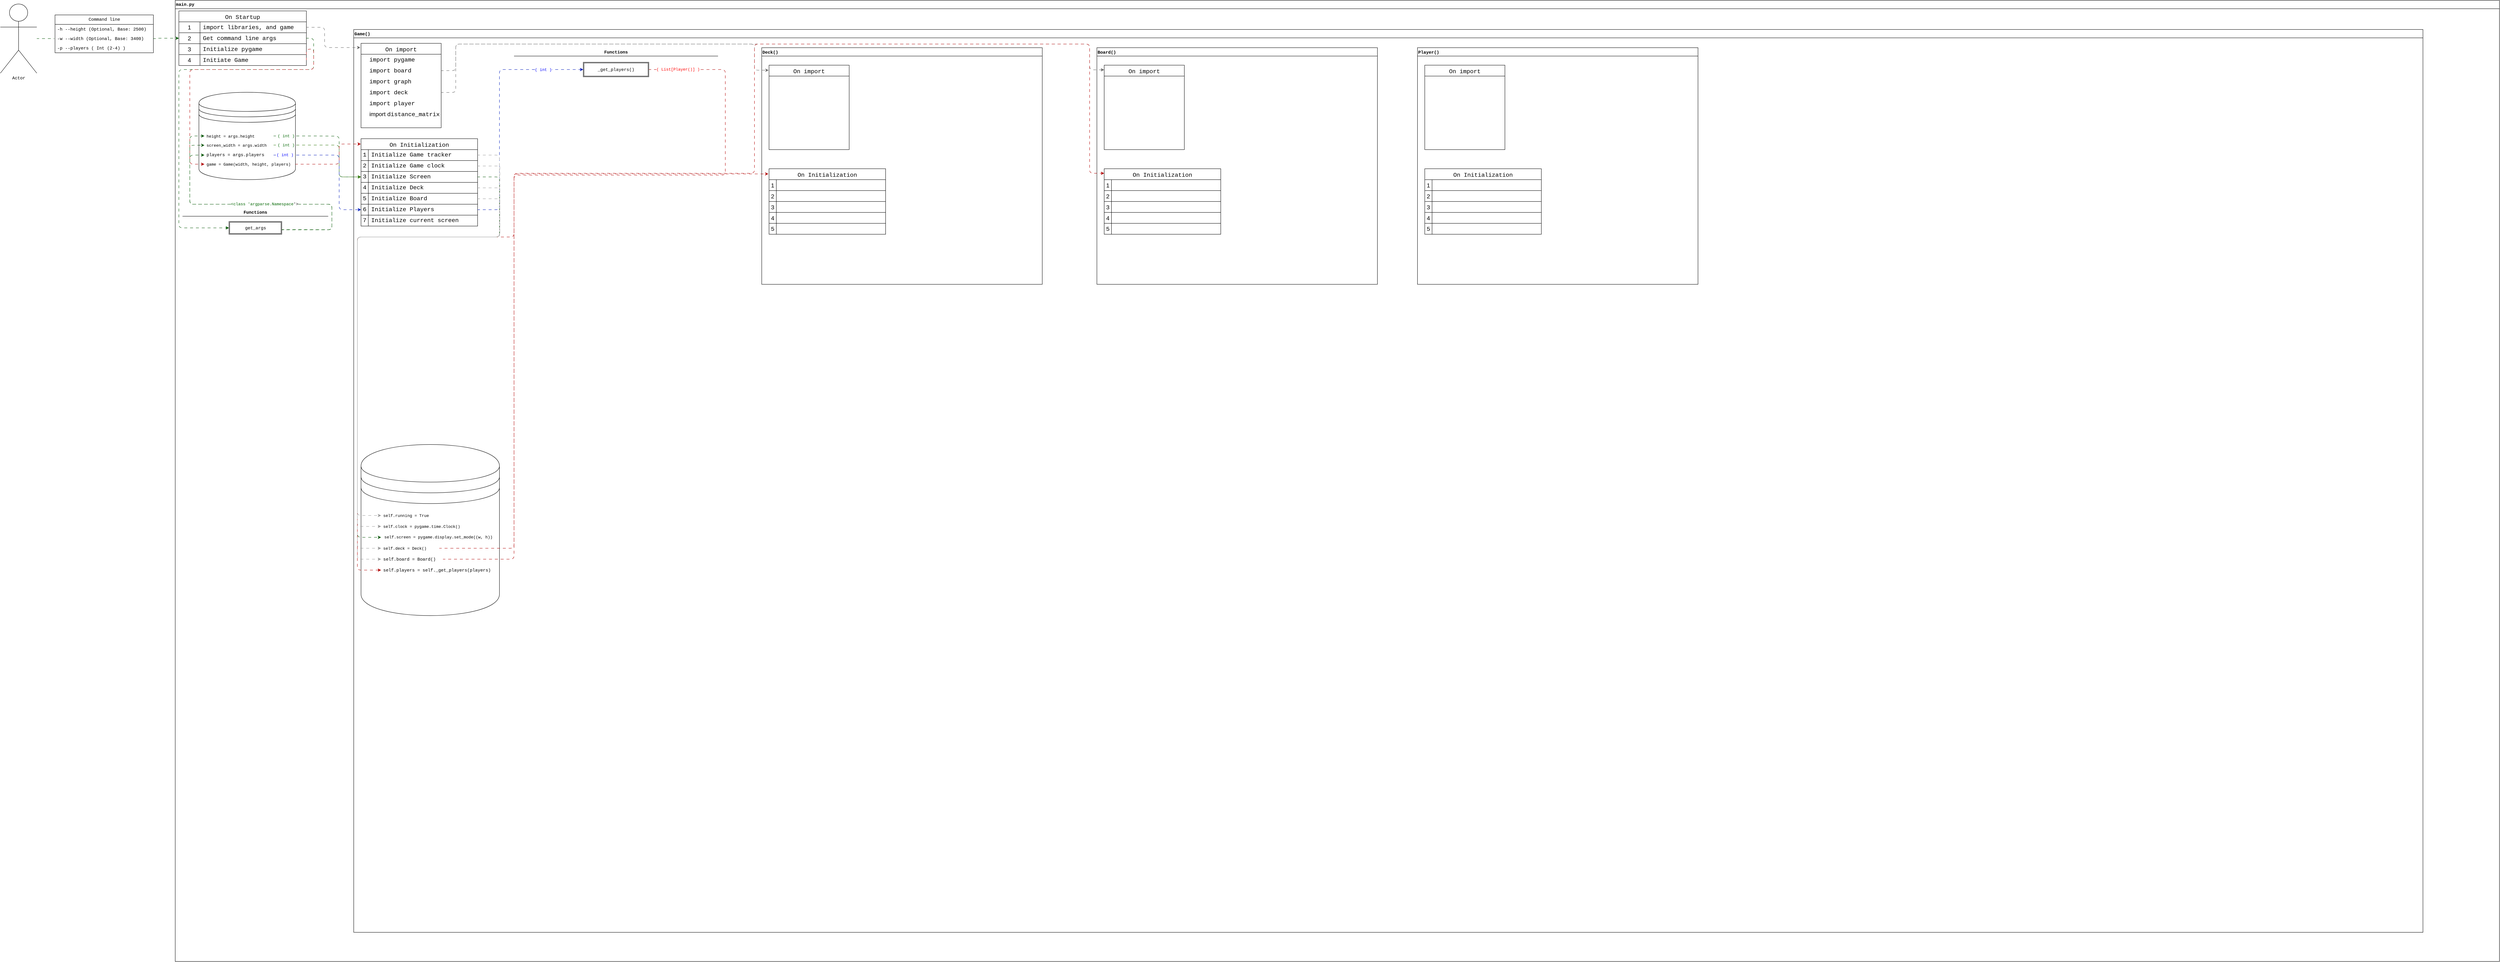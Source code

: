 <mxfile version="26.0.11">
  <diagram name="Page-1" id="2a216829-ef6e-dabb-86c1-c78162f3ba2b">
    <mxGraphModel dx="4134" dy="1591" grid="1" gridSize="10" guides="1" tooltips="1" connect="1" arrows="1" fold="1" page="1" pageScale="1" pageWidth="850" pageHeight="1100" background="none" math="0" shadow="0">
      <root>
        <mxCell id="0" />
        <mxCell id="1" parent="0" />
        <object label="&lt;font&gt;main.py&lt;/font&gt;" id="lwENeaAtsfyGaTis-p5Q-7">
          <mxCell style="swimlane;whiteSpace=wrap;html=1;align=left;fontFamily=Courier New;" parent="1" vertex="1">
            <mxGeometry x="630" y="110" width="6380" height="2640" as="geometry" />
          </mxCell>
        </object>
        <mxCell id="lwENeaAtsfyGaTis-p5Q-27" value="On Startup" style="shape=table;startSize=30;container=1;collapsible=0;childLayout=tableLayout;fixedRows=1;rowLines=1;fontStyle=0;strokeColor=default;fontSize=16;rounded=0;swimlaneFillColor=default;gradientColor=none;fontFamily=Courier New;gradientDirection=north;fillStyle=auto;points=[[0,0,0,0,0],[0,0.25,0,0,0],[0,0.5,0,0,0],[0,0.75,0,0,0],[0,1,0,0,0],[0.25,0,0,0,0],[0.25,1,0,0,0],[0.5,0,0,0,0],[0.5,1,0,0,0],[0.75,0,0,0,0],[0.75,1,0,0,0],[1,0,0,0,0],[1,0.25,0,0,0],[1,0.5,0,0,0],[1,0.75,0,0,0],[1,1,0,0,0]];" parent="lwENeaAtsfyGaTis-p5Q-7" vertex="1">
          <mxGeometry x="10" y="29" width="350" height="150" as="geometry" />
        </mxCell>
        <mxCell id="lwENeaAtsfyGaTis-p5Q-28" value="" style="shape=tableRow;horizontal=0;startSize=0;swimlaneHead=0;swimlaneBody=0;top=0;left=0;bottom=0;right=0;collapsible=0;dropTarget=0;fillColor=none;points=[[0,0.5],[1,0.5]];portConstraint=eastwest;strokeColor=inherit;fontSize=16;" parent="lwENeaAtsfyGaTis-p5Q-27" vertex="1">
          <mxGeometry y="30" width="350" height="30" as="geometry" />
        </mxCell>
        <mxCell id="lwENeaAtsfyGaTis-p5Q-29" value="1" style="shape=partialRectangle;html=1;whiteSpace=wrap;connectable=0;fillColor=none;top=0;left=0;bottom=0;right=0;overflow=hidden;pointerEvents=1;strokeColor=inherit;fontSize=16;" parent="lwENeaAtsfyGaTis-p5Q-28" vertex="1">
          <mxGeometry width="58" height="30" as="geometry">
            <mxRectangle width="58" height="30" as="alternateBounds" />
          </mxGeometry>
        </mxCell>
        <mxCell id="lwENeaAtsfyGaTis-p5Q-30" value="&lt;font face=&quot;Courier New&quot;&gt;import libraries, and game&amp;nbsp;&lt;/font&gt;" style="shape=partialRectangle;html=1;whiteSpace=wrap;connectable=0;fillColor=none;top=0;left=0;bottom=0;right=0;align=left;spacingLeft=6;overflow=hidden;strokeColor=inherit;fontSize=16;" parent="lwENeaAtsfyGaTis-p5Q-28" vertex="1">
          <mxGeometry x="58" width="292" height="30" as="geometry">
            <mxRectangle width="292" height="30" as="alternateBounds" />
          </mxGeometry>
        </mxCell>
        <mxCell id="lwENeaAtsfyGaTis-p5Q-31" value="" style="shape=tableRow;horizontal=0;startSize=0;swimlaneHead=0;swimlaneBody=0;top=0;left=0;bottom=0;right=0;collapsible=0;dropTarget=0;fillColor=none;points=[[0,0.5],[1,0.5]];portConstraint=eastwest;strokeColor=inherit;fontSize=16;" parent="lwENeaAtsfyGaTis-p5Q-27" vertex="1">
          <mxGeometry y="60" width="350" height="30" as="geometry" />
        </mxCell>
        <mxCell id="lwENeaAtsfyGaTis-p5Q-32" value="2" style="shape=partialRectangle;html=1;whiteSpace=wrap;connectable=0;fillColor=none;top=0;left=0;bottom=0;right=0;overflow=hidden;strokeColor=inherit;fontSize=16;" parent="lwENeaAtsfyGaTis-p5Q-31" vertex="1">
          <mxGeometry width="58" height="30" as="geometry">
            <mxRectangle width="58" height="30" as="alternateBounds" />
          </mxGeometry>
        </mxCell>
        <mxCell id="lwENeaAtsfyGaTis-p5Q-33" value="&lt;font face=&quot;Courier New&quot;&gt;Get command line args&lt;/font&gt;" style="shape=partialRectangle;html=1;whiteSpace=wrap;connectable=0;fillColor=none;top=0;left=0;bottom=0;right=0;align=left;spacingLeft=6;overflow=hidden;strokeColor=inherit;fontSize=16;" parent="lwENeaAtsfyGaTis-p5Q-31" vertex="1">
          <mxGeometry x="58" width="292" height="30" as="geometry">
            <mxRectangle width="292" height="30" as="alternateBounds" />
          </mxGeometry>
        </mxCell>
        <mxCell id="Sgt0pTFV9BPZ6cCtcP7F-11" style="shape=tableRow;horizontal=0;startSize=0;swimlaneHead=0;swimlaneBody=0;top=0;left=0;bottom=0;right=0;collapsible=0;dropTarget=0;fillColor=none;points=[[0,0.5],[1,0.5]];portConstraint=eastwest;strokeColor=inherit;fontSize=16;" vertex="1" parent="lwENeaAtsfyGaTis-p5Q-27">
          <mxGeometry y="90" width="350" height="30" as="geometry" />
        </mxCell>
        <mxCell id="Sgt0pTFV9BPZ6cCtcP7F-12" value="3" style="shape=partialRectangle;html=1;whiteSpace=wrap;connectable=0;fillColor=none;top=0;left=0;bottom=0;right=0;overflow=hidden;strokeColor=inherit;fontSize=16;" vertex="1" parent="Sgt0pTFV9BPZ6cCtcP7F-11">
          <mxGeometry width="58" height="30" as="geometry">
            <mxRectangle width="58" height="30" as="alternateBounds" />
          </mxGeometry>
        </mxCell>
        <mxCell id="Sgt0pTFV9BPZ6cCtcP7F-13" value="&lt;span style=&quot;font-family: &amp;quot;Courier New&amp;quot;;&quot;&gt;Initialize pygame&lt;/span&gt;" style="shape=partialRectangle;html=1;whiteSpace=wrap;connectable=0;fillColor=none;top=0;left=0;bottom=0;right=0;align=left;spacingLeft=6;overflow=hidden;strokeColor=inherit;fontSize=16;" vertex="1" parent="Sgt0pTFV9BPZ6cCtcP7F-11">
          <mxGeometry x="58" width="292" height="30" as="geometry">
            <mxRectangle width="292" height="30" as="alternateBounds" />
          </mxGeometry>
        </mxCell>
        <mxCell id="lwENeaAtsfyGaTis-p5Q-34" value="" style="shape=tableRow;horizontal=0;startSize=0;swimlaneHead=0;swimlaneBody=0;top=0;left=0;bottom=0;right=0;collapsible=0;dropTarget=0;fillColor=none;points=[[0,0.5],[1,0.5]];portConstraint=eastwest;strokeColor=inherit;fontSize=16;" parent="lwENeaAtsfyGaTis-p5Q-27" vertex="1">
          <mxGeometry y="120" width="350" height="30" as="geometry" />
        </mxCell>
        <mxCell id="lwENeaAtsfyGaTis-p5Q-35" value="4" style="shape=partialRectangle;html=1;whiteSpace=wrap;connectable=0;fillColor=none;top=0;left=0;bottom=0;right=0;overflow=hidden;strokeColor=inherit;fontSize=16;" parent="lwENeaAtsfyGaTis-p5Q-34" vertex="1">
          <mxGeometry width="58" height="30" as="geometry">
            <mxRectangle width="58" height="30" as="alternateBounds" />
          </mxGeometry>
        </mxCell>
        <mxCell id="lwENeaAtsfyGaTis-p5Q-36" value="&lt;font face=&quot;Courier New&quot;&gt;Initiate Game&lt;/font&gt;" style="shape=partialRectangle;html=1;whiteSpace=wrap;connectable=0;fillColor=none;top=0;left=0;bottom=0;right=0;align=left;spacingLeft=6;overflow=hidden;strokeColor=inherit;fontSize=16;" parent="lwENeaAtsfyGaTis-p5Q-34" vertex="1">
          <mxGeometry x="58" width="292" height="30" as="geometry">
            <mxRectangle width="292" height="30" as="alternateBounds" />
          </mxGeometry>
        </mxCell>
        <mxCell id="lwENeaAtsfyGaTis-p5Q-42" value="" style="shape=datastore;whiteSpace=wrap;html=1;fontFamily=Courier New;connectable=1;container=0;movable=1;resizable=1;rotatable=1;deletable=1;editable=1;locked=0;" parent="lwENeaAtsfyGaTis-p5Q-7" vertex="1">
          <mxGeometry x="65" y="252.5" width="265" height="240" as="geometry" />
        </mxCell>
        <mxCell id="lwENeaAtsfyGaTis-p5Q-45" value="&lt;font style=&quot;font-size: 11px;&quot; face=&quot;Courier New&quot;&gt;height = args.height&lt;/font&gt;" style="text;strokeColor=none;fillColor=none;align=left;verticalAlign=middle;spacingLeft=4;spacingRight=4;overflow=hidden;points=[[0,0.5],[1,0.5]];portConstraint=eastwest;rotatable=0;whiteSpace=wrap;html=1;" parent="lwENeaAtsfyGaTis-p5Q-7" vertex="1">
          <mxGeometry x="80" y="360" width="190" height="25" as="geometry" />
        </mxCell>
        <mxCell id="lwENeaAtsfyGaTis-p5Q-48" style="edgeStyle=orthogonalEdgeStyle;rounded=1;orthogonalLoop=1;jettySize=auto;html=1;flowAnimation=1;curved=0;fillColor=#008a00;strokeColor=#005700;exitX=1;exitY=0.5;exitDx=0;exitDy=0;entryX=0;entryY=0.5;entryDx=0;entryDy=0;" parent="lwENeaAtsfyGaTis-p5Q-7" source="lwENeaAtsfyGaTis-p5Q-31" target="lwENeaAtsfyGaTis-p5Q-148" edge="1">
          <mxGeometry relative="1" as="geometry">
            <mxPoint x="30" y="550" as="targetPoint" />
            <Array as="points">
              <mxPoint x="380" y="104" />
              <mxPoint x="380" y="190" />
              <mxPoint x="10" y="190" />
              <mxPoint x="10" y="625" />
            </Array>
          </mxGeometry>
        </mxCell>
        <mxCell id="lwENeaAtsfyGaTis-p5Q-49" value="&lt;font style=&quot;font-size: 11px;&quot; face=&quot;Courier New&quot;&gt;screen_width = args.width&lt;/font&gt;" style="text;strokeColor=none;fillColor=none;align=left;verticalAlign=middle;spacingLeft=4;spacingRight=4;overflow=hidden;points=[[0,0.5],[1,0.5]];portConstraint=eastwest;rotatable=0;whiteSpace=wrap;html=1;" parent="lwENeaAtsfyGaTis-p5Q-7" vertex="1">
          <mxGeometry x="80" y="385" width="190" height="25" as="geometry" />
        </mxCell>
        <mxCell id="lwENeaAtsfyGaTis-p5Q-54" value="&lt;font style=&quot;font-size: 11px;&quot; face=&quot;Courier New&quot;&gt;game = Game(width, height, players)&lt;/font&gt;" style="text;strokeColor=none;fillColor=none;align=left;verticalAlign=middle;spacingLeft=4;spacingRight=4;overflow=hidden;points=[[0,0.5],[1,0.5]];portConstraint=eastwest;rotatable=0;whiteSpace=wrap;html=1;" parent="lwENeaAtsfyGaTis-p5Q-7" vertex="1">
          <mxGeometry x="80" y="430" width="250" height="40" as="geometry" />
        </mxCell>
        <mxCell id="lwENeaAtsfyGaTis-p5Q-56" value="&lt;font face=&quot;Courier New&quot;&gt;Game()&lt;/font&gt;" style="swimlane;whiteSpace=wrap;html=1;align=left;swimlaneLine=1;" parent="lwENeaAtsfyGaTis-p5Q-7" vertex="1">
          <mxGeometry x="490" y="80" width="5680" height="2480" as="geometry" />
        </mxCell>
        <mxCell id="lwENeaAtsfyGaTis-p5Q-72" value="On import" style="shape=table;startSize=30;container=1;collapsible=0;childLayout=tableLayout;fixedRows=1;rowLines=0;fontStyle=0;strokeColor=default;fontSize=16;rounded=0;swimlaneFillColor=default;gradientColor=none;fontFamily=Courier New;gradientDirection=north;fillStyle=auto;points=[[0,0,0,0,0],[0,0.25,0,0,0],[0,0.5,0,0,0],[0,0.75,0,0,0],[0,1,0,0,0],[0.25,0,0,0,0],[0.25,1,0,0,0],[0.5,0,0,0,0],[0.5,1,0,0,0],[0.75,0,0,0,0],[0.75,1,0,0,0],[1,0,0,0,0],[1,0.25,0,0,0],[1,0.5,0,0,0],[1,0.75,0,0,0],[1,1,0,0,0]];swimlaneLine=1;columnLines=0;noLabel=0;align=center;" parent="lwENeaAtsfyGaTis-p5Q-56" vertex="1">
          <mxGeometry x="20" y="38" width="220" height="232" as="geometry" />
        </mxCell>
        <mxCell id="lwENeaAtsfyGaTis-p5Q-73" value="" style="shape=tableRow;horizontal=0;startSize=0;swimlaneHead=0;swimlaneBody=0;top=0;left=0;bottom=0;right=0;collapsible=0;dropTarget=0;fillColor=none;points=[[0,0.5],[1,0.5]];portConstraint=eastwest;strokeColor=inherit;fontSize=16;align=center;" parent="lwENeaAtsfyGaTis-p5Q-72" vertex="1">
          <mxGeometry y="30" width="220" height="30" as="geometry" />
        </mxCell>
        <mxCell id="lwENeaAtsfyGaTis-p5Q-74" value="" style="shape=partialRectangle;html=1;whiteSpace=wrap;connectable=0;fillColor=none;top=0;left=0;bottom=0;right=0;overflow=hidden;pointerEvents=1;strokeColor=inherit;fontSize=16;align=center;" parent="lwENeaAtsfyGaTis-p5Q-73" vertex="1">
          <mxGeometry width="15" height="30" as="geometry">
            <mxRectangle width="15" height="30" as="alternateBounds" />
          </mxGeometry>
        </mxCell>
        <mxCell id="lwENeaAtsfyGaTis-p5Q-75" value="&lt;font face=&quot;Courier New&quot;&gt;import pygame&amp;nbsp;&lt;/font&gt;" style="shape=partialRectangle;html=1;whiteSpace=wrap;connectable=0;fillColor=none;top=0;left=0;bottom=0;right=0;align=left;spacingLeft=6;overflow=hidden;strokeColor=inherit;fontSize=16;" parent="lwENeaAtsfyGaTis-p5Q-73" vertex="1">
          <mxGeometry x="15" width="205" height="30" as="geometry">
            <mxRectangle width="205" height="30" as="alternateBounds" />
          </mxGeometry>
        </mxCell>
        <mxCell id="lwENeaAtsfyGaTis-p5Q-76" value="" style="shape=tableRow;horizontal=0;startSize=0;swimlaneHead=0;swimlaneBody=0;top=0;left=0;bottom=0;right=0;collapsible=0;dropTarget=0;fillColor=none;points=[[0,0.5],[1,0.5]];portConstraint=eastwest;strokeColor=inherit;fontSize=16;align=center;" parent="lwENeaAtsfyGaTis-p5Q-72" vertex="1">
          <mxGeometry y="60" width="220" height="30" as="geometry" />
        </mxCell>
        <mxCell id="lwENeaAtsfyGaTis-p5Q-77" value="" style="shape=partialRectangle;html=1;whiteSpace=wrap;connectable=0;fillColor=none;top=0;left=0;bottom=0;right=0;overflow=hidden;strokeColor=inherit;fontSize=16;align=center;" parent="lwENeaAtsfyGaTis-p5Q-76" vertex="1">
          <mxGeometry width="15" height="30" as="geometry">
            <mxRectangle width="15" height="30" as="alternateBounds" />
          </mxGeometry>
        </mxCell>
        <mxCell id="lwENeaAtsfyGaTis-p5Q-78" value="&lt;font face=&quot;Courier New&quot;&gt;import board&amp;nbsp;&lt;/font&gt;" style="shape=partialRectangle;html=1;whiteSpace=wrap;connectable=0;fillColor=none;top=0;left=0;bottom=0;right=0;align=left;spacingLeft=6;overflow=hidden;strokeColor=inherit;fontSize=16;" parent="lwENeaAtsfyGaTis-p5Q-76" vertex="1">
          <mxGeometry x="15" width="205" height="30" as="geometry">
            <mxRectangle width="205" height="30" as="alternateBounds" />
          </mxGeometry>
        </mxCell>
        <mxCell id="lwENeaAtsfyGaTis-p5Q-79" value="" style="shape=tableRow;horizontal=0;startSize=0;swimlaneHead=0;swimlaneBody=0;top=0;left=0;bottom=0;right=0;collapsible=0;dropTarget=0;fillColor=none;points=[[0,0.5],[1,0.5]];portConstraint=eastwest;strokeColor=inherit;fontSize=16;align=center;" parent="lwENeaAtsfyGaTis-p5Q-72" vertex="1">
          <mxGeometry y="90" width="220" height="30" as="geometry" />
        </mxCell>
        <mxCell id="lwENeaAtsfyGaTis-p5Q-80" value="" style="shape=partialRectangle;html=1;whiteSpace=wrap;connectable=0;fillColor=none;top=0;left=0;bottom=0;right=0;overflow=hidden;strokeColor=inherit;fontSize=16;align=center;" parent="lwENeaAtsfyGaTis-p5Q-79" vertex="1">
          <mxGeometry width="15" height="30" as="geometry">
            <mxRectangle width="15" height="30" as="alternateBounds" />
          </mxGeometry>
        </mxCell>
        <mxCell id="lwENeaAtsfyGaTis-p5Q-81" value="&lt;font face=&quot;Courier New&quot;&gt;import graph&lt;/font&gt;" style="shape=partialRectangle;html=1;whiteSpace=wrap;connectable=0;fillColor=none;top=0;left=0;bottom=0;right=0;align=left;spacingLeft=6;overflow=hidden;strokeColor=inherit;fontSize=16;" parent="lwENeaAtsfyGaTis-p5Q-79" vertex="1">
          <mxGeometry x="15" width="205" height="30" as="geometry">
            <mxRectangle width="205" height="30" as="alternateBounds" />
          </mxGeometry>
        </mxCell>
        <mxCell id="lwENeaAtsfyGaTis-p5Q-82" style="shape=tableRow;horizontal=0;startSize=0;swimlaneHead=0;swimlaneBody=0;top=0;left=0;bottom=0;right=0;collapsible=0;dropTarget=0;fillColor=none;points=[[0,0.5],[1,0.5]];portConstraint=eastwest;strokeColor=inherit;fontSize=16;align=center;" parent="lwENeaAtsfyGaTis-p5Q-72" vertex="1">
          <mxGeometry y="120" width="220" height="30" as="geometry" />
        </mxCell>
        <mxCell id="lwENeaAtsfyGaTis-p5Q-83" value="" style="shape=partialRectangle;html=1;whiteSpace=wrap;connectable=0;fillColor=none;top=0;left=0;bottom=0;right=0;overflow=hidden;strokeColor=inherit;fontSize=16;align=center;" parent="lwENeaAtsfyGaTis-p5Q-82" vertex="1">
          <mxGeometry width="15" height="30" as="geometry">
            <mxRectangle width="15" height="30" as="alternateBounds" />
          </mxGeometry>
        </mxCell>
        <mxCell id="lwENeaAtsfyGaTis-p5Q-84" value="&lt;font face=&quot;Courier New&quot;&gt;import&amp;nbsp;&lt;/font&gt;&lt;span style=&quot;font-family: &amp;quot;Courier New&amp;quot;;&quot;&gt;deck&lt;/span&gt;" style="shape=partialRectangle;html=1;whiteSpace=wrap;connectable=0;fillColor=none;top=0;left=0;bottom=0;right=0;align=left;spacingLeft=6;overflow=hidden;strokeColor=inherit;fontSize=16;" parent="lwENeaAtsfyGaTis-p5Q-82" vertex="1">
          <mxGeometry x="15" width="205" height="30" as="geometry">
            <mxRectangle width="205" height="30" as="alternateBounds" />
          </mxGeometry>
        </mxCell>
        <mxCell id="lwENeaAtsfyGaTis-p5Q-106" style="shape=tableRow;horizontal=0;startSize=0;swimlaneHead=0;swimlaneBody=0;top=0;left=0;bottom=0;right=0;collapsible=0;dropTarget=0;fillColor=none;points=[[0,0.5],[1,0.5]];portConstraint=eastwest;strokeColor=inherit;fontSize=16;align=center;" parent="lwENeaAtsfyGaTis-p5Q-72" vertex="1">
          <mxGeometry y="150" width="220" height="30" as="geometry" />
        </mxCell>
        <mxCell id="lwENeaAtsfyGaTis-p5Q-107" style="shape=partialRectangle;html=1;whiteSpace=wrap;connectable=0;fillColor=none;top=0;left=0;bottom=0;right=0;overflow=hidden;strokeColor=inherit;fontSize=16;align=center;" parent="lwENeaAtsfyGaTis-p5Q-106" vertex="1">
          <mxGeometry width="15" height="30" as="geometry">
            <mxRectangle width="15" height="30" as="alternateBounds" />
          </mxGeometry>
        </mxCell>
        <mxCell id="lwENeaAtsfyGaTis-p5Q-108" value="&lt;font face=&quot;Courier New&quot;&gt;import&amp;nbsp;&lt;/font&gt;&lt;span style=&quot;font-family: &amp;quot;Courier New&amp;quot;;&quot;&gt;player&lt;/span&gt;" style="shape=partialRectangle;html=1;whiteSpace=wrap;connectable=0;fillColor=none;top=0;left=0;bottom=0;right=0;align=left;spacingLeft=6;overflow=hidden;strokeColor=inherit;fontSize=16;" parent="lwENeaAtsfyGaTis-p5Q-106" vertex="1">
          <mxGeometry x="15" width="205" height="30" as="geometry">
            <mxRectangle width="205" height="30" as="alternateBounds" />
          </mxGeometry>
        </mxCell>
        <mxCell id="lwENeaAtsfyGaTis-p5Q-103" style="shape=tableRow;horizontal=0;startSize=0;swimlaneHead=0;swimlaneBody=0;top=0;left=0;bottom=0;right=0;collapsible=0;dropTarget=0;fillColor=none;points=[[0,0.5],[1,0.5]];portConstraint=eastwest;strokeColor=inherit;fontSize=16;align=center;" parent="lwENeaAtsfyGaTis-p5Q-72" vertex="1">
          <mxGeometry y="180" width="220" height="30" as="geometry" />
        </mxCell>
        <mxCell id="lwENeaAtsfyGaTis-p5Q-104" style="shape=partialRectangle;html=1;whiteSpace=wrap;connectable=0;fillColor=none;top=0;left=0;bottom=0;right=0;overflow=hidden;strokeColor=inherit;fontSize=16;align=center;" parent="lwENeaAtsfyGaTis-p5Q-103" vertex="1">
          <mxGeometry width="15" height="30" as="geometry">
            <mxRectangle width="15" height="30" as="alternateBounds" />
          </mxGeometry>
        </mxCell>
        <mxCell id="lwENeaAtsfyGaTis-p5Q-105" value="import&amp;nbsp;&lt;span style=&quot;font-family: &amp;quot;Courier New&amp;quot;;&quot;&gt;distance_matrix&lt;/span&gt;" style="shape=partialRectangle;html=1;whiteSpace=wrap;connectable=0;fillColor=none;top=0;left=0;bottom=0;right=0;align=left;spacingLeft=6;overflow=hidden;strokeColor=inherit;fontSize=16;" parent="lwENeaAtsfyGaTis-p5Q-103" vertex="1">
          <mxGeometry x="15" width="205" height="30" as="geometry">
            <mxRectangle width="205" height="30" as="alternateBounds" />
          </mxGeometry>
        </mxCell>
        <mxCell id="lwENeaAtsfyGaTis-p5Q-115" value="On Initialization" style="shape=table;startSize=30;container=1;collapsible=0;childLayout=tableLayout;fixedRows=1;rowLines=1;fontStyle=0;strokeColor=default;fontSize=16;rounded=0;swimlaneFillColor=default;gradientColor=none;fontFamily=Courier New;gradientDirection=north;fillStyle=auto;points=[[0,0,0,0,0],[0,0.25,0,0,0],[0,0.5,0,0,0],[0,0.75,0,0,0],[0,1,0,0,0],[0.25,0,0,0,0],[0.25,1,0,0,0],[0.5,0,0,0,0],[0.5,1,0,0,0],[0.75,0,0,0,0],[0.75,1,0,0,0],[1,0,0,0,0],[1,0.25,0,0,0],[1,0.5,0,0,0],[1,0.75,0,0,0],[1,1,0,0,0]];" parent="lwENeaAtsfyGaTis-p5Q-56" vertex="1">
          <mxGeometry x="20" y="300" width="320" height="240" as="geometry" />
        </mxCell>
        <mxCell id="lwENeaAtsfyGaTis-p5Q-116" value="" style="shape=tableRow;horizontal=0;startSize=0;swimlaneHead=0;swimlaneBody=0;top=0;left=0;bottom=0;right=0;collapsible=0;dropTarget=0;fillColor=none;points=[[0,0.5],[1,0.5]];portConstraint=eastwest;strokeColor=inherit;fontSize=16;fontFamily=Courier New;" parent="lwENeaAtsfyGaTis-p5Q-115" vertex="1">
          <mxGeometry y="30" width="320" height="30" as="geometry" />
        </mxCell>
        <mxCell id="lwENeaAtsfyGaTis-p5Q-117" value="1" style="shape=partialRectangle;html=1;whiteSpace=wrap;connectable=0;fillColor=none;top=0;left=0;bottom=0;right=0;overflow=hidden;pointerEvents=1;strokeColor=inherit;fontSize=16;fontFamily=Courier New;" parent="lwENeaAtsfyGaTis-p5Q-116" vertex="1">
          <mxGeometry width="20" height="30" as="geometry">
            <mxRectangle width="20" height="30" as="alternateBounds" />
          </mxGeometry>
        </mxCell>
        <mxCell id="lwENeaAtsfyGaTis-p5Q-118" value="&lt;font&gt;Initialize Game tracker&lt;/font&gt;" style="shape=partialRectangle;html=1;whiteSpace=wrap;connectable=0;fillColor=none;top=0;left=0;bottom=0;right=0;align=left;spacingLeft=6;overflow=hidden;strokeColor=inherit;fontSize=16;fontFamily=Courier New;" parent="lwENeaAtsfyGaTis-p5Q-116" vertex="1">
          <mxGeometry x="20" width="300" height="30" as="geometry">
            <mxRectangle width="300" height="30" as="alternateBounds" />
          </mxGeometry>
        </mxCell>
        <mxCell id="Sgt0pTFV9BPZ6cCtcP7F-20" style="shape=tableRow;horizontal=0;startSize=0;swimlaneHead=0;swimlaneBody=0;top=0;left=0;bottom=0;right=0;collapsible=0;dropTarget=0;fillColor=none;points=[[0,0.5],[1,0.5]];portConstraint=eastwest;strokeColor=inherit;fontSize=16;fontFamily=Courier New;" vertex="1" parent="lwENeaAtsfyGaTis-p5Q-115">
          <mxGeometry y="60" width="320" height="30" as="geometry" />
        </mxCell>
        <mxCell id="Sgt0pTFV9BPZ6cCtcP7F-21" value="2" style="shape=partialRectangle;html=1;whiteSpace=wrap;connectable=0;fillColor=none;top=0;left=0;bottom=0;right=0;overflow=hidden;pointerEvents=1;strokeColor=inherit;fontSize=16;fontFamily=Courier New;" vertex="1" parent="Sgt0pTFV9BPZ6cCtcP7F-20">
          <mxGeometry width="20" height="30" as="geometry">
            <mxRectangle width="20" height="30" as="alternateBounds" />
          </mxGeometry>
        </mxCell>
        <mxCell id="Sgt0pTFV9BPZ6cCtcP7F-22" value="&lt;font&gt;Initialize Game clock&lt;/font&gt;" style="shape=partialRectangle;html=1;whiteSpace=wrap;connectable=0;fillColor=none;top=0;left=0;bottom=0;right=0;align=left;spacingLeft=6;overflow=hidden;strokeColor=inherit;fontSize=16;fontFamily=Courier New;" vertex="1" parent="Sgt0pTFV9BPZ6cCtcP7F-20">
          <mxGeometry x="20" width="300" height="30" as="geometry">
            <mxRectangle width="300" height="30" as="alternateBounds" />
          </mxGeometry>
        </mxCell>
        <mxCell id="Sgt0pTFV9BPZ6cCtcP7F-17" style="shape=tableRow;horizontal=0;startSize=0;swimlaneHead=0;swimlaneBody=0;top=0;left=0;bottom=0;right=0;collapsible=0;dropTarget=0;fillColor=none;points=[[0,0.5],[1,0.5]];portConstraint=eastwest;strokeColor=inherit;fontSize=16;fontFamily=Courier New;" vertex="1" parent="lwENeaAtsfyGaTis-p5Q-115">
          <mxGeometry y="90" width="320" height="30" as="geometry" />
        </mxCell>
        <mxCell id="Sgt0pTFV9BPZ6cCtcP7F-18" value="3" style="shape=partialRectangle;html=1;whiteSpace=wrap;connectable=0;fillColor=none;top=0;left=0;bottom=0;right=0;overflow=hidden;pointerEvents=1;strokeColor=inherit;fontSize=16;fontFamily=Courier New;" vertex="1" parent="Sgt0pTFV9BPZ6cCtcP7F-17">
          <mxGeometry width="20" height="30" as="geometry">
            <mxRectangle width="20" height="30" as="alternateBounds" />
          </mxGeometry>
        </mxCell>
        <mxCell id="Sgt0pTFV9BPZ6cCtcP7F-19" value="&lt;span style=&quot;&quot;&gt;Initialize Screen&lt;/span&gt;" style="shape=partialRectangle;html=1;whiteSpace=wrap;connectable=0;fillColor=none;top=0;left=0;bottom=0;right=0;align=left;spacingLeft=6;overflow=hidden;strokeColor=inherit;fontSize=16;fontFamily=Courier New;" vertex="1" parent="Sgt0pTFV9BPZ6cCtcP7F-17">
          <mxGeometry x="20" width="300" height="30" as="geometry">
            <mxRectangle width="300" height="30" as="alternateBounds" />
          </mxGeometry>
        </mxCell>
        <mxCell id="Sgt0pTFV9BPZ6cCtcP7F-14" style="shape=tableRow;horizontal=0;startSize=0;swimlaneHead=0;swimlaneBody=0;top=0;left=0;bottom=0;right=0;collapsible=0;dropTarget=0;fillColor=none;points=[[0,0.5],[1,0.5]];portConstraint=eastwest;strokeColor=inherit;fontSize=16;fontFamily=Courier New;" vertex="1" parent="lwENeaAtsfyGaTis-p5Q-115">
          <mxGeometry y="120" width="320" height="30" as="geometry" />
        </mxCell>
        <mxCell id="Sgt0pTFV9BPZ6cCtcP7F-15" value="4" style="shape=partialRectangle;html=1;whiteSpace=wrap;connectable=0;fillColor=none;top=0;left=0;bottom=0;right=0;overflow=hidden;pointerEvents=1;strokeColor=inherit;fontSize=16;fontFamily=Courier New;" vertex="1" parent="Sgt0pTFV9BPZ6cCtcP7F-14">
          <mxGeometry width="20" height="30" as="geometry">
            <mxRectangle width="20" height="30" as="alternateBounds" />
          </mxGeometry>
        </mxCell>
        <mxCell id="Sgt0pTFV9BPZ6cCtcP7F-16" value="&lt;span style=&quot;&quot;&gt;Initialize Deck&amp;nbsp;&lt;/span&gt;" style="shape=partialRectangle;html=1;whiteSpace=wrap;connectable=0;fillColor=none;top=0;left=0;bottom=0;right=0;align=left;spacingLeft=6;overflow=hidden;strokeColor=inherit;fontSize=16;fontFamily=Courier New;" vertex="1" parent="Sgt0pTFV9BPZ6cCtcP7F-14">
          <mxGeometry x="20" width="300" height="30" as="geometry">
            <mxRectangle width="300" height="30" as="alternateBounds" />
          </mxGeometry>
        </mxCell>
        <mxCell id="lwENeaAtsfyGaTis-p5Q-119" value="" style="shape=tableRow;horizontal=0;startSize=0;swimlaneHead=0;swimlaneBody=0;top=0;left=0;bottom=0;right=0;collapsible=0;dropTarget=0;fillColor=none;points=[[0,0.5],[1,0.5]];portConstraint=eastwest;strokeColor=inherit;fontSize=16;fontFamily=Courier New;" parent="lwENeaAtsfyGaTis-p5Q-115" vertex="1">
          <mxGeometry y="150" width="320" height="30" as="geometry" />
        </mxCell>
        <mxCell id="lwENeaAtsfyGaTis-p5Q-120" value="5" style="shape=partialRectangle;html=1;whiteSpace=wrap;connectable=0;fillColor=none;top=0;left=0;bottom=0;right=0;overflow=hidden;strokeColor=inherit;fontSize=16;fontFamily=Courier New;" parent="lwENeaAtsfyGaTis-p5Q-119" vertex="1">
          <mxGeometry width="20" height="30" as="geometry">
            <mxRectangle width="20" height="30" as="alternateBounds" />
          </mxGeometry>
        </mxCell>
        <mxCell id="lwENeaAtsfyGaTis-p5Q-121" value="Initialize Board&amp;nbsp;" style="shape=partialRectangle;html=1;whiteSpace=wrap;connectable=0;fillColor=none;top=0;left=0;bottom=0;right=0;align=left;spacingLeft=6;overflow=hidden;strokeColor=inherit;fontSize=16;fontFamily=Courier New;" parent="lwENeaAtsfyGaTis-p5Q-119" vertex="1">
          <mxGeometry x="20" width="300" height="30" as="geometry">
            <mxRectangle width="300" height="30" as="alternateBounds" />
          </mxGeometry>
        </mxCell>
        <mxCell id="lwENeaAtsfyGaTis-p5Q-122" value="" style="shape=tableRow;horizontal=0;startSize=0;swimlaneHead=0;swimlaneBody=0;top=0;left=0;bottom=0;right=0;collapsible=0;dropTarget=0;fillColor=none;points=[[0,0.5],[1,0.5]];portConstraint=eastwest;strokeColor=inherit;fontSize=16;fontFamily=Courier New;" parent="lwENeaAtsfyGaTis-p5Q-115" vertex="1">
          <mxGeometry y="180" width="320" height="30" as="geometry" />
        </mxCell>
        <mxCell id="lwENeaAtsfyGaTis-p5Q-123" value="6" style="shape=partialRectangle;html=1;whiteSpace=wrap;connectable=0;fillColor=none;top=0;left=0;bottom=0;right=0;overflow=hidden;strokeColor=inherit;fontSize=16;fontFamily=Courier New;" parent="lwENeaAtsfyGaTis-p5Q-122" vertex="1">
          <mxGeometry width="20" height="30" as="geometry">
            <mxRectangle width="20" height="30" as="alternateBounds" />
          </mxGeometry>
        </mxCell>
        <mxCell id="lwENeaAtsfyGaTis-p5Q-124" value="&lt;span style=&quot;&quot;&gt;Initialize Players&lt;/span&gt;" style="shape=partialRectangle;html=1;whiteSpace=wrap;connectable=0;fillColor=none;top=0;left=0;bottom=0;right=0;align=left;spacingLeft=6;overflow=hidden;strokeColor=inherit;fontSize=16;fontFamily=Courier New;" parent="lwENeaAtsfyGaTis-p5Q-122" vertex="1">
          <mxGeometry x="20" width="300" height="30" as="geometry">
            <mxRectangle width="300" height="30" as="alternateBounds" />
          </mxGeometry>
        </mxCell>
        <mxCell id="lwENeaAtsfyGaTis-p5Q-125" style="shape=tableRow;horizontal=0;startSize=0;swimlaneHead=0;swimlaneBody=0;top=0;left=0;bottom=0;right=0;collapsible=0;dropTarget=0;fillColor=none;points=[[0,0.5],[1,0.5]];portConstraint=eastwest;strokeColor=inherit;fontSize=16;fontFamily=Courier New;" parent="lwENeaAtsfyGaTis-p5Q-115" vertex="1">
          <mxGeometry y="210" width="320" height="30" as="geometry" />
        </mxCell>
        <mxCell id="lwENeaAtsfyGaTis-p5Q-126" value="7" style="shape=partialRectangle;html=1;whiteSpace=wrap;connectable=0;fillColor=none;top=0;left=0;bottom=0;right=0;overflow=hidden;strokeColor=inherit;fontSize=16;fontFamily=Courier New;" parent="lwENeaAtsfyGaTis-p5Q-125" vertex="1">
          <mxGeometry width="20" height="30" as="geometry">
            <mxRectangle width="20" height="30" as="alternateBounds" />
          </mxGeometry>
        </mxCell>
        <mxCell id="lwENeaAtsfyGaTis-p5Q-127" value="Initialize current screen" style="shape=partialRectangle;html=1;whiteSpace=wrap;connectable=0;fillColor=none;top=0;left=0;bottom=0;right=0;align=left;spacingLeft=6;overflow=hidden;strokeColor=inherit;fontSize=16;fontFamily=Courier New;" parent="lwENeaAtsfyGaTis-p5Q-125" vertex="1">
          <mxGeometry x="20" width="300" height="30" as="geometry">
            <mxRectangle width="300" height="30" as="alternateBounds" />
          </mxGeometry>
        </mxCell>
        <mxCell id="lwENeaAtsfyGaTis-p5Q-128" value="" style="shape=datastore;whiteSpace=wrap;html=1;fontFamily=Courier New;noLabel=0;" parent="lwENeaAtsfyGaTis-p5Q-56" vertex="1">
          <mxGeometry x="20" y="1140" width="380" height="470" as="geometry" />
        </mxCell>
        <mxCell id="lwENeaAtsfyGaTis-p5Q-135" style="edgeStyle=orthogonalEdgeStyle;rounded=1;orthogonalLoop=1;jettySize=auto;html=1;flowAnimation=1;fillColor=#008a00;strokeColor=#005700;exitX=1;exitY=0.5;exitDx=0;exitDy=0;entryX=0;entryY=0.5;entryDx=0;entryDy=0;" parent="lwENeaAtsfyGaTis-p5Q-56" source="Sgt0pTFV9BPZ6cCtcP7F-17" target="lwENeaAtsfyGaTis-p5Q-184" edge="1">
          <mxGeometry relative="1" as="geometry">
            <mxPoint x="340" y="555" as="sourcePoint" />
            <mxPoint x="60" y="1030" as="targetPoint" />
            <Array as="points">
              <mxPoint x="400" y="405" />
              <mxPoint x="400" y="570" />
              <mxPoint x="10" y="570" />
              <mxPoint x="10" y="1395" />
            </Array>
          </mxGeometry>
        </mxCell>
        <mxCell id="lwENeaAtsfyGaTis-p5Q-161" value="" style="endArrow=classic;html=1;rounded=1;edgeStyle=orthogonalEdgeStyle;curved=0;fillColor=#0050ef;strokeColor=#001DBC;entryX=0;entryY=0.5;entryDx=0;entryDy=0;flowAnimation=1;exitX=1;exitY=0.5;exitDx=0;exitDy=0;" parent="lwENeaAtsfyGaTis-p5Q-56" source="lwENeaAtsfyGaTis-p5Q-122" target="lwENeaAtsfyGaTis-p5Q-156" edge="1">
          <mxGeometry relative="1" as="geometry">
            <mxPoint x="370" y="500" as="sourcePoint" />
            <mxPoint x="380" y="70" as="targetPoint" />
            <Array as="points">
              <mxPoint x="400" y="495" />
              <mxPoint x="400" y="110" />
            </Array>
          </mxGeometry>
        </mxCell>
        <mxCell id="lwENeaAtsfyGaTis-p5Q-162" value="&lt;font face=&quot;Courier New&quot;&gt;( int )&lt;/font&gt;" style="edgeLabel;resizable=0;html=1;;align=center;verticalAlign=middle;fontColor=#0000FF;rotation=0;" parent="lwENeaAtsfyGaTis-p5Q-161" connectable="0" vertex="1">
          <mxGeometry relative="1" as="geometry">
            <mxPoint x="120" y="-107" as="offset" />
          </mxGeometry>
        </mxCell>
        <mxCell id="lwENeaAtsfyGaTis-p5Q-182" value="&lt;font face=&quot;Courier New&quot;&gt;Functions&lt;/font&gt;" style="swimlane;whiteSpace=wrap;html=1;swimlaneHead=0;swimlaneBody=0;horizontal=1;" parent="lwENeaAtsfyGaTis-p5Q-56" vertex="1">
          <mxGeometry x="440" y="50" width="560" height="332" as="geometry" />
        </mxCell>
        <mxCell id="lwENeaAtsfyGaTis-p5Q-156" value="&lt;font face=&quot;Courier New&quot;&gt;_get_players()&lt;/font&gt;" style="shape=ext;double=1;rounded=0;whiteSpace=wrap;html=1;" parent="lwENeaAtsfyGaTis-p5Q-182" vertex="1">
          <mxGeometry x="190" y="40" width="180" height="40" as="geometry" />
        </mxCell>
        <mxCell id="lwENeaAtsfyGaTis-p5Q-184" value="&lt;table style=&quot;font-family: &amp;quot;Courier New&amp;quot;; text-align: center;&quot;&gt;&lt;tbody&gt;&lt;tr&gt;&lt;td&gt;&lt;font style=&quot;font-size: 11px;&quot;&gt;self.screen =&amp;nbsp;pygame.display.set_mode((w, h))&lt;/font&gt;&lt;/td&gt;&lt;/tr&gt;&lt;/tbody&gt;&lt;/table&gt;" style="text;strokeColor=none;fillColor=none;align=left;verticalAlign=middle;spacingLeft=4;spacingRight=4;overflow=hidden;points=[[0,0.5],[1,0.5]];portConstraint=eastwest;rotatable=0;whiteSpace=wrap;html=1;" parent="lwENeaAtsfyGaTis-p5Q-56" vertex="1">
          <mxGeometry x="75" y="1380" width="320" height="30" as="geometry" />
        </mxCell>
        <mxCell id="lwENeaAtsfyGaTis-p5Q-185" value="&lt;span style=&quot;font-family: &amp;quot;Courier New&amp;quot;; text-align: center;&quot;&gt;&lt;font style=&quot;font-size: 11px;&quot;&gt;self.deck = Deck()&lt;/font&gt;&lt;/span&gt;" style="text;strokeColor=none;fillColor=none;align=left;verticalAlign=middle;spacingLeft=4;spacingRight=4;overflow=hidden;points=[[0,0.5],[1,0.5]];portConstraint=eastwest;rotatable=0;whiteSpace=wrap;html=1;" parent="lwENeaAtsfyGaTis-p5Q-56" vertex="1">
          <mxGeometry x="75" y="1410" width="160" height="30" as="geometry" />
        </mxCell>
        <mxCell id="lwENeaAtsfyGaTis-p5Q-186" value="&lt;span style=&quot;font-family: &amp;quot;Courier New&amp;quot;; text-align: center;&quot;&gt;self.board = Board()&lt;/span&gt;" style="text;strokeColor=none;fillColor=none;align=left;verticalAlign=middle;spacingLeft=4;spacingRight=4;overflow=hidden;points=[[0,0.5],[1,0.5]];portConstraint=eastwest;rotatable=0;whiteSpace=wrap;html=1;" parent="lwENeaAtsfyGaTis-p5Q-56" vertex="1">
          <mxGeometry x="75" y="1440" width="170" height="30" as="geometry" />
        </mxCell>
        <mxCell id="lwENeaAtsfyGaTis-p5Q-187" value="&lt;span style=&quot;font-family: &amp;quot;Courier New&amp;quot;; text-align: center;&quot;&gt;self.players = self._get_players(players)&lt;/span&gt;" style="text;strokeColor=none;fillColor=none;align=left;verticalAlign=middle;spacingLeft=4;spacingRight=4;overflow=hidden;points=[[0,0.5],[1,0.5]];portConstraint=eastwest;rotatable=0;whiteSpace=wrap;html=1;" parent="lwENeaAtsfyGaTis-p5Q-56" vertex="1">
          <mxGeometry x="75" y="1470" width="310" height="30" as="geometry" />
        </mxCell>
        <mxCell id="lwENeaAtsfyGaTis-p5Q-164" value="" style="endArrow=classic;html=1;rounded=1;exitX=1;exitY=0.5;exitDx=0;exitDy=0;fillColor=#e51400;strokeColor=#B20000;flowAnimation=1;edgeStyle=orthogonalEdgeStyle;entryX=0;entryY=0.5;entryDx=0;entryDy=0;fontColor=#FF0000;" parent="lwENeaAtsfyGaTis-p5Q-56" source="lwENeaAtsfyGaTis-p5Q-156" target="lwENeaAtsfyGaTis-p5Q-187" edge="1">
          <mxGeometry relative="1" as="geometry">
            <mxPoint x="310" y="510" as="sourcePoint" />
            <mxPoint x="50" y="820" as="targetPoint" />
            <Array as="points">
              <mxPoint x="1020" y="110" />
              <mxPoint x="1020" y="400" />
              <mxPoint x="440" y="400" />
              <mxPoint x="440" y="570" />
              <mxPoint x="10" y="570" />
              <mxPoint x="10" y="1485" />
            </Array>
          </mxGeometry>
        </mxCell>
        <mxCell id="lwENeaAtsfyGaTis-p5Q-165" value="&lt;font style=&quot;color: rgb(255, 0, 0);&quot; face=&quot;Courier New&quot;&gt;( List[Player()] )&lt;/font&gt;" style="edgeLabel;resizable=0;html=1;;align=center;verticalAlign=middle;rotation=0;" parent="lwENeaAtsfyGaTis-p5Q-164" connectable="0" vertex="1">
          <mxGeometry relative="1" as="geometry">
            <mxPoint x="530" y="-460" as="offset" />
          </mxGeometry>
        </mxCell>
        <mxCell id="lwENeaAtsfyGaTis-p5Q-188" value="Deck()" style="swimlane;fontFamily=Courier New;align=left;" parent="lwENeaAtsfyGaTis-p5Q-56" vertex="1">
          <mxGeometry x="1120" y="50" width="770" height="650" as="geometry">
            <mxRectangle x="1240" y="600" width="80" height="30" as="alternateBounds" />
          </mxGeometry>
        </mxCell>
        <mxCell id="lwENeaAtsfyGaTis-p5Q-190" value="On import" style="shape=table;startSize=30;container=1;collapsible=0;childLayout=tableLayout;fixedRows=1;rowLines=0;fontStyle=0;strokeColor=default;fontSize=16;rounded=0;swimlaneFillColor=default;gradientColor=none;fontFamily=Courier New;gradientDirection=north;fillStyle=auto;points=[[0,0,0,0,0],[0,0.25,0,0,0],[0,0.5,0,0,0],[0,0.75,0,0,0],[0,1,0,0,0],[0.25,0,0,0,0],[0.25,1,0,0,0],[0.5,0,0,0,0],[0.5,1,0,0,0],[0.75,0,0,0,0],[0.75,1,0,0,0],[1,0,0,0,0],[1,0.25,0,0,0],[1,0.5,0,0,0],[1,0.75,0,0,0],[1,1,0,0,0]];swimlaneLine=1;columnLines=0;noLabel=0;align=center;" parent="lwENeaAtsfyGaTis-p5Q-188" vertex="1">
          <mxGeometry x="20" y="48" width="220" height="232" as="geometry" />
        </mxCell>
        <mxCell id="lwENeaAtsfyGaTis-p5Q-191" value="" style="shape=tableRow;horizontal=0;startSize=0;swimlaneHead=0;swimlaneBody=0;top=0;left=0;bottom=0;right=0;collapsible=0;dropTarget=0;fillColor=none;points=[[0,0.5],[1,0.5]];portConstraint=eastwest;strokeColor=inherit;fontSize=16;align=center;" parent="lwENeaAtsfyGaTis-p5Q-190" vertex="1">
          <mxGeometry y="30" width="220" height="30" as="geometry" />
        </mxCell>
        <mxCell id="lwENeaAtsfyGaTis-p5Q-192" value="" style="shape=partialRectangle;html=1;whiteSpace=wrap;connectable=0;fillColor=none;top=0;left=0;bottom=0;right=0;overflow=hidden;pointerEvents=1;strokeColor=inherit;fontSize=16;align=center;" parent="lwENeaAtsfyGaTis-p5Q-191" vertex="1">
          <mxGeometry width="15" height="30" as="geometry">
            <mxRectangle width="15" height="30" as="alternateBounds" />
          </mxGeometry>
        </mxCell>
        <mxCell id="lwENeaAtsfyGaTis-p5Q-193" value="" style="shape=partialRectangle;html=1;whiteSpace=wrap;connectable=0;fillColor=none;top=0;left=0;bottom=0;right=0;align=left;spacingLeft=6;overflow=hidden;strokeColor=inherit;fontSize=16;" parent="lwENeaAtsfyGaTis-p5Q-191" vertex="1">
          <mxGeometry x="15" width="205" height="30" as="geometry">
            <mxRectangle width="205" height="30" as="alternateBounds" />
          </mxGeometry>
        </mxCell>
        <mxCell id="lwENeaAtsfyGaTis-p5Q-194" value="" style="shape=tableRow;horizontal=0;startSize=0;swimlaneHead=0;swimlaneBody=0;top=0;left=0;bottom=0;right=0;collapsible=0;dropTarget=0;fillColor=none;points=[[0,0.5],[1,0.5]];portConstraint=eastwest;strokeColor=inherit;fontSize=16;align=center;" parent="lwENeaAtsfyGaTis-p5Q-190" vertex="1">
          <mxGeometry y="60" width="220" height="30" as="geometry" />
        </mxCell>
        <mxCell id="lwENeaAtsfyGaTis-p5Q-195" value="" style="shape=partialRectangle;html=1;whiteSpace=wrap;connectable=0;fillColor=none;top=0;left=0;bottom=0;right=0;overflow=hidden;strokeColor=inherit;fontSize=16;align=center;" parent="lwENeaAtsfyGaTis-p5Q-194" vertex="1">
          <mxGeometry width="15" height="30" as="geometry">
            <mxRectangle width="15" height="30" as="alternateBounds" />
          </mxGeometry>
        </mxCell>
        <mxCell id="lwENeaAtsfyGaTis-p5Q-196" value="" style="shape=partialRectangle;html=1;whiteSpace=wrap;connectable=0;fillColor=none;top=0;left=0;bottom=0;right=0;align=left;spacingLeft=6;overflow=hidden;strokeColor=inherit;fontSize=16;" parent="lwENeaAtsfyGaTis-p5Q-194" vertex="1">
          <mxGeometry x="15" width="205" height="30" as="geometry">
            <mxRectangle width="205" height="30" as="alternateBounds" />
          </mxGeometry>
        </mxCell>
        <mxCell id="lwENeaAtsfyGaTis-p5Q-197" value="" style="shape=tableRow;horizontal=0;startSize=0;swimlaneHead=0;swimlaneBody=0;top=0;left=0;bottom=0;right=0;collapsible=0;dropTarget=0;fillColor=none;points=[[0,0.5],[1,0.5]];portConstraint=eastwest;strokeColor=inherit;fontSize=16;align=center;" parent="lwENeaAtsfyGaTis-p5Q-190" vertex="1">
          <mxGeometry y="90" width="220" height="30" as="geometry" />
        </mxCell>
        <mxCell id="lwENeaAtsfyGaTis-p5Q-198" value="" style="shape=partialRectangle;html=1;whiteSpace=wrap;connectable=0;fillColor=none;top=0;left=0;bottom=0;right=0;overflow=hidden;strokeColor=inherit;fontSize=16;align=center;" parent="lwENeaAtsfyGaTis-p5Q-197" vertex="1">
          <mxGeometry width="15" height="30" as="geometry">
            <mxRectangle width="15" height="30" as="alternateBounds" />
          </mxGeometry>
        </mxCell>
        <mxCell id="lwENeaAtsfyGaTis-p5Q-199" value="" style="shape=partialRectangle;html=1;whiteSpace=wrap;connectable=0;fillColor=none;top=0;left=0;bottom=0;right=0;align=left;spacingLeft=6;overflow=hidden;strokeColor=inherit;fontSize=16;" parent="lwENeaAtsfyGaTis-p5Q-197" vertex="1">
          <mxGeometry x="15" width="205" height="30" as="geometry">
            <mxRectangle width="205" height="30" as="alternateBounds" />
          </mxGeometry>
        </mxCell>
        <mxCell id="lwENeaAtsfyGaTis-p5Q-200" style="shape=tableRow;horizontal=0;startSize=0;swimlaneHead=0;swimlaneBody=0;top=0;left=0;bottom=0;right=0;collapsible=0;dropTarget=0;fillColor=none;points=[[0,0.5],[1,0.5]];portConstraint=eastwest;strokeColor=inherit;fontSize=16;align=center;" parent="lwENeaAtsfyGaTis-p5Q-190" vertex="1">
          <mxGeometry y="120" width="220" height="30" as="geometry" />
        </mxCell>
        <mxCell id="lwENeaAtsfyGaTis-p5Q-201" value="" style="shape=partialRectangle;html=1;whiteSpace=wrap;connectable=0;fillColor=none;top=0;left=0;bottom=0;right=0;overflow=hidden;strokeColor=inherit;fontSize=16;align=center;" parent="lwENeaAtsfyGaTis-p5Q-200" vertex="1">
          <mxGeometry width="15" height="30" as="geometry">
            <mxRectangle width="15" height="30" as="alternateBounds" />
          </mxGeometry>
        </mxCell>
        <mxCell id="lwENeaAtsfyGaTis-p5Q-202" value="" style="shape=partialRectangle;html=1;whiteSpace=wrap;connectable=0;fillColor=none;top=0;left=0;bottom=0;right=0;align=left;spacingLeft=6;overflow=hidden;strokeColor=inherit;fontSize=16;" parent="lwENeaAtsfyGaTis-p5Q-200" vertex="1">
          <mxGeometry x="15" width="205" height="30" as="geometry">
            <mxRectangle width="205" height="30" as="alternateBounds" />
          </mxGeometry>
        </mxCell>
        <mxCell id="lwENeaAtsfyGaTis-p5Q-203" style="shape=tableRow;horizontal=0;startSize=0;swimlaneHead=0;swimlaneBody=0;top=0;left=0;bottom=0;right=0;collapsible=0;dropTarget=0;fillColor=none;points=[[0,0.5],[1,0.5]];portConstraint=eastwest;strokeColor=inherit;fontSize=16;align=center;" parent="lwENeaAtsfyGaTis-p5Q-190" vertex="1">
          <mxGeometry y="150" width="220" height="30" as="geometry" />
        </mxCell>
        <mxCell id="lwENeaAtsfyGaTis-p5Q-204" style="shape=partialRectangle;html=1;whiteSpace=wrap;connectable=0;fillColor=none;top=0;left=0;bottom=0;right=0;overflow=hidden;strokeColor=inherit;fontSize=16;align=center;" parent="lwENeaAtsfyGaTis-p5Q-203" vertex="1">
          <mxGeometry width="15" height="30" as="geometry">
            <mxRectangle width="15" height="30" as="alternateBounds" />
          </mxGeometry>
        </mxCell>
        <mxCell id="lwENeaAtsfyGaTis-p5Q-205" value="" style="shape=partialRectangle;html=1;whiteSpace=wrap;connectable=0;fillColor=none;top=0;left=0;bottom=0;right=0;align=left;spacingLeft=6;overflow=hidden;strokeColor=inherit;fontSize=16;" parent="lwENeaAtsfyGaTis-p5Q-203" vertex="1">
          <mxGeometry x="15" width="205" height="30" as="geometry">
            <mxRectangle width="205" height="30" as="alternateBounds" />
          </mxGeometry>
        </mxCell>
        <mxCell id="lwENeaAtsfyGaTis-p5Q-206" style="shape=tableRow;horizontal=0;startSize=0;swimlaneHead=0;swimlaneBody=0;top=0;left=0;bottom=0;right=0;collapsible=0;dropTarget=0;fillColor=none;points=[[0,0.5],[1,0.5]];portConstraint=eastwest;strokeColor=inherit;fontSize=16;align=center;" parent="lwENeaAtsfyGaTis-p5Q-190" vertex="1">
          <mxGeometry y="180" width="220" height="30" as="geometry" />
        </mxCell>
        <mxCell id="lwENeaAtsfyGaTis-p5Q-207" style="shape=partialRectangle;html=1;whiteSpace=wrap;connectable=0;fillColor=none;top=0;left=0;bottom=0;right=0;overflow=hidden;strokeColor=inherit;fontSize=16;align=center;" parent="lwENeaAtsfyGaTis-p5Q-206" vertex="1">
          <mxGeometry width="15" height="30" as="geometry">
            <mxRectangle width="15" height="30" as="alternateBounds" />
          </mxGeometry>
        </mxCell>
        <mxCell id="lwENeaAtsfyGaTis-p5Q-208" value="" style="shape=partialRectangle;html=1;whiteSpace=wrap;connectable=0;fillColor=none;top=0;left=0;bottom=0;right=0;align=left;spacingLeft=6;overflow=hidden;strokeColor=inherit;fontSize=16;" parent="lwENeaAtsfyGaTis-p5Q-206" vertex="1">
          <mxGeometry x="15" width="205" height="30" as="geometry">
            <mxRectangle width="205" height="30" as="alternateBounds" />
          </mxGeometry>
        </mxCell>
        <mxCell id="lwENeaAtsfyGaTis-p5Q-209" value="On Initialization" style="shape=table;startSize=30;container=1;collapsible=0;childLayout=tableLayout;fixedRows=1;rowLines=1;fontStyle=0;strokeColor=default;fontSize=16;rounded=0;swimlaneFillColor=default;gradientColor=none;fontFamily=Courier New;gradientDirection=north;fillStyle=auto;points=[[0,0,0,0,0],[0,0.25,0,0,0],[0,0.5,0,0,0],[0,0.75,0,0,0],[0,1,0,0,0],[0.25,0,0,0,0],[0.25,1,0,0,0],[0.5,0,0,0,0],[0.5,1,0,0,0],[0.75,0,0,0,0],[0.75,1,0,0,0],[1,0,0,0,0],[1,0.25,0,0,0],[1,0.5,0,0,0],[1,0.75,0,0,0],[1,1,0,0,0]];" parent="lwENeaAtsfyGaTis-p5Q-188" vertex="1">
          <mxGeometry x="20" y="332.5" width="320" height="180" as="geometry" />
        </mxCell>
        <mxCell id="lwENeaAtsfyGaTis-p5Q-210" value="" style="shape=tableRow;horizontal=0;startSize=0;swimlaneHead=0;swimlaneBody=0;top=0;left=0;bottom=0;right=0;collapsible=0;dropTarget=0;fillColor=none;points=[[0,0.5],[1,0.5]];portConstraint=eastwest;strokeColor=inherit;fontSize=16;" parent="lwENeaAtsfyGaTis-p5Q-209" vertex="1">
          <mxGeometry y="30" width="320" height="30" as="geometry" />
        </mxCell>
        <mxCell id="lwENeaAtsfyGaTis-p5Q-211" value="1" style="shape=partialRectangle;html=1;whiteSpace=wrap;connectable=0;fillColor=none;top=0;left=0;bottom=0;right=0;overflow=hidden;pointerEvents=1;strokeColor=inherit;fontSize=16;" parent="lwENeaAtsfyGaTis-p5Q-210" vertex="1">
          <mxGeometry width="20" height="30" as="geometry">
            <mxRectangle width="20" height="30" as="alternateBounds" />
          </mxGeometry>
        </mxCell>
        <mxCell id="lwENeaAtsfyGaTis-p5Q-212" value="" style="shape=partialRectangle;html=1;whiteSpace=wrap;connectable=0;fillColor=none;top=0;left=0;bottom=0;right=0;align=left;spacingLeft=6;overflow=hidden;strokeColor=inherit;fontSize=16;" parent="lwENeaAtsfyGaTis-p5Q-210" vertex="1">
          <mxGeometry x="20" width="300" height="30" as="geometry">
            <mxRectangle width="300" height="30" as="alternateBounds" />
          </mxGeometry>
        </mxCell>
        <mxCell id="lwENeaAtsfyGaTis-p5Q-213" value="" style="shape=tableRow;horizontal=0;startSize=0;swimlaneHead=0;swimlaneBody=0;top=0;left=0;bottom=0;right=0;collapsible=0;dropTarget=0;fillColor=none;points=[[0,0.5],[1,0.5]];portConstraint=eastwest;strokeColor=inherit;fontSize=16;" parent="lwENeaAtsfyGaTis-p5Q-209" vertex="1">
          <mxGeometry y="60" width="320" height="30" as="geometry" />
        </mxCell>
        <mxCell id="lwENeaAtsfyGaTis-p5Q-214" value="2" style="shape=partialRectangle;html=1;whiteSpace=wrap;connectable=0;fillColor=none;top=0;left=0;bottom=0;right=0;overflow=hidden;strokeColor=inherit;fontSize=16;" parent="lwENeaAtsfyGaTis-p5Q-213" vertex="1">
          <mxGeometry width="20" height="30" as="geometry">
            <mxRectangle width="20" height="30" as="alternateBounds" />
          </mxGeometry>
        </mxCell>
        <mxCell id="lwENeaAtsfyGaTis-p5Q-215" value="" style="shape=partialRectangle;html=1;whiteSpace=wrap;connectable=0;fillColor=none;top=0;left=0;bottom=0;right=0;align=left;spacingLeft=6;overflow=hidden;strokeColor=inherit;fontSize=16;fontFamily=Courier New;" parent="lwENeaAtsfyGaTis-p5Q-213" vertex="1">
          <mxGeometry x="20" width="300" height="30" as="geometry">
            <mxRectangle width="300" height="30" as="alternateBounds" />
          </mxGeometry>
        </mxCell>
        <mxCell id="lwENeaAtsfyGaTis-p5Q-216" value="" style="shape=tableRow;horizontal=0;startSize=0;swimlaneHead=0;swimlaneBody=0;top=0;left=0;bottom=0;right=0;collapsible=0;dropTarget=0;fillColor=none;points=[[0,0.5],[1,0.5]];portConstraint=eastwest;strokeColor=inherit;fontSize=16;" parent="lwENeaAtsfyGaTis-p5Q-209" vertex="1">
          <mxGeometry y="90" width="320" height="30" as="geometry" />
        </mxCell>
        <mxCell id="lwENeaAtsfyGaTis-p5Q-217" value="3" style="shape=partialRectangle;html=1;whiteSpace=wrap;connectable=0;fillColor=none;top=0;left=0;bottom=0;right=0;overflow=hidden;strokeColor=inherit;fontSize=16;" parent="lwENeaAtsfyGaTis-p5Q-216" vertex="1">
          <mxGeometry width="20" height="30" as="geometry">
            <mxRectangle width="20" height="30" as="alternateBounds" />
          </mxGeometry>
        </mxCell>
        <mxCell id="lwENeaAtsfyGaTis-p5Q-218" value="" style="shape=partialRectangle;html=1;whiteSpace=wrap;connectable=0;fillColor=none;top=0;left=0;bottom=0;right=0;align=left;spacingLeft=6;overflow=hidden;strokeColor=inherit;fontSize=16;" parent="lwENeaAtsfyGaTis-p5Q-216" vertex="1">
          <mxGeometry x="20" width="300" height="30" as="geometry">
            <mxRectangle width="300" height="30" as="alternateBounds" />
          </mxGeometry>
        </mxCell>
        <mxCell id="lwENeaAtsfyGaTis-p5Q-219" style="shape=tableRow;horizontal=0;startSize=0;swimlaneHead=0;swimlaneBody=0;top=0;left=0;bottom=0;right=0;collapsible=0;dropTarget=0;fillColor=none;points=[[0,0.5],[1,0.5]];portConstraint=eastwest;strokeColor=inherit;fontSize=16;" parent="lwENeaAtsfyGaTis-p5Q-209" vertex="1">
          <mxGeometry y="120" width="320" height="30" as="geometry" />
        </mxCell>
        <mxCell id="lwENeaAtsfyGaTis-p5Q-220" value="4" style="shape=partialRectangle;html=1;whiteSpace=wrap;connectable=0;fillColor=none;top=0;left=0;bottom=0;right=0;overflow=hidden;strokeColor=inherit;fontSize=16;" parent="lwENeaAtsfyGaTis-p5Q-219" vertex="1">
          <mxGeometry width="20" height="30" as="geometry">
            <mxRectangle width="20" height="30" as="alternateBounds" />
          </mxGeometry>
        </mxCell>
        <mxCell id="lwENeaAtsfyGaTis-p5Q-221" value="" style="shape=partialRectangle;html=1;whiteSpace=wrap;connectable=0;fillColor=none;top=0;left=0;bottom=0;right=0;align=left;spacingLeft=6;overflow=hidden;strokeColor=inherit;fontSize=16;" parent="lwENeaAtsfyGaTis-p5Q-219" vertex="1">
          <mxGeometry x="20" width="300" height="30" as="geometry">
            <mxRectangle width="300" height="30" as="alternateBounds" />
          </mxGeometry>
        </mxCell>
        <mxCell id="lwENeaAtsfyGaTis-p5Q-222" style="shape=tableRow;horizontal=0;startSize=0;swimlaneHead=0;swimlaneBody=0;top=0;left=0;bottom=0;right=0;collapsible=0;dropTarget=0;fillColor=none;points=[[0,0.5],[1,0.5]];portConstraint=eastwest;strokeColor=inherit;fontSize=16;fontFamily=Courier New;" parent="lwENeaAtsfyGaTis-p5Q-209" vertex="1">
          <mxGeometry y="150" width="320" height="30" as="geometry" />
        </mxCell>
        <mxCell id="lwENeaAtsfyGaTis-p5Q-223" value="&lt;font face=&quot;Courier New&quot;&gt;5&lt;/font&gt;" style="shape=partialRectangle;html=1;whiteSpace=wrap;connectable=0;fillColor=none;top=0;left=0;bottom=0;right=0;overflow=hidden;strokeColor=inherit;fontSize=16;" parent="lwENeaAtsfyGaTis-p5Q-222" vertex="1">
          <mxGeometry width="20" height="30" as="geometry">
            <mxRectangle width="20" height="30" as="alternateBounds" />
          </mxGeometry>
        </mxCell>
        <mxCell id="lwENeaAtsfyGaTis-p5Q-224" value="" style="shape=partialRectangle;html=1;whiteSpace=wrap;connectable=0;fillColor=none;top=0;left=0;bottom=0;right=0;align=left;spacingLeft=6;overflow=hidden;strokeColor=inherit;fontSize=16;fontFamily=Courier New;" parent="lwENeaAtsfyGaTis-p5Q-222" vertex="1">
          <mxGeometry x="20" width="300" height="30" as="geometry">
            <mxRectangle width="300" height="30" as="alternateBounds" />
          </mxGeometry>
        </mxCell>
        <mxCell id="lwENeaAtsfyGaTis-p5Q-295" value="Board()" style="swimlane;fontFamily=Courier New;align=left;" parent="lwENeaAtsfyGaTis-p5Q-56" vertex="1">
          <mxGeometry x="2040" y="50" width="770" height="650" as="geometry">
            <mxRectangle x="1240" y="600" width="80" height="30" as="alternateBounds" />
          </mxGeometry>
        </mxCell>
        <mxCell id="lwENeaAtsfyGaTis-p5Q-296" value="On import" style="shape=table;startSize=30;container=1;collapsible=0;childLayout=tableLayout;fixedRows=1;rowLines=0;fontStyle=0;strokeColor=default;fontSize=16;rounded=0;swimlaneFillColor=default;gradientColor=none;fontFamily=Courier New;gradientDirection=north;fillStyle=auto;points=[[0,0,0,0,0],[0,0.25,0,0,0],[0,0.5,0,0,0],[0,0.75,0,0,0],[0,1,0,0,0],[0.25,0,0,0,0],[0.25,1,0,0,0],[0.5,0,0,0,0],[0.5,1,0,0,0],[0.75,0,0,0,0],[0.75,1,0,0,0],[1,0,0,0,0],[1,0.25,0,0,0],[1,0.5,0,0,0],[1,0.75,0,0,0],[1,1,0,0,0]];swimlaneLine=1;columnLines=0;noLabel=0;align=center;" parent="lwENeaAtsfyGaTis-p5Q-295" vertex="1">
          <mxGeometry x="20" y="48" width="220" height="232" as="geometry" />
        </mxCell>
        <mxCell id="lwENeaAtsfyGaTis-p5Q-297" value="" style="shape=tableRow;horizontal=0;startSize=0;swimlaneHead=0;swimlaneBody=0;top=0;left=0;bottom=0;right=0;collapsible=0;dropTarget=0;fillColor=none;points=[[0,0.5],[1,0.5]];portConstraint=eastwest;strokeColor=inherit;fontSize=16;align=center;" parent="lwENeaAtsfyGaTis-p5Q-296" vertex="1">
          <mxGeometry y="30" width="220" height="30" as="geometry" />
        </mxCell>
        <mxCell id="lwENeaAtsfyGaTis-p5Q-298" value="" style="shape=partialRectangle;html=1;whiteSpace=wrap;connectable=0;fillColor=none;top=0;left=0;bottom=0;right=0;overflow=hidden;pointerEvents=1;strokeColor=inherit;fontSize=16;align=center;" parent="lwENeaAtsfyGaTis-p5Q-297" vertex="1">
          <mxGeometry width="15" height="30" as="geometry">
            <mxRectangle width="15" height="30" as="alternateBounds" />
          </mxGeometry>
        </mxCell>
        <mxCell id="lwENeaAtsfyGaTis-p5Q-299" value="" style="shape=partialRectangle;html=1;whiteSpace=wrap;connectable=0;fillColor=none;top=0;left=0;bottom=0;right=0;align=left;spacingLeft=6;overflow=hidden;strokeColor=inherit;fontSize=16;" parent="lwENeaAtsfyGaTis-p5Q-297" vertex="1">
          <mxGeometry x="15" width="205" height="30" as="geometry">
            <mxRectangle width="205" height="30" as="alternateBounds" />
          </mxGeometry>
        </mxCell>
        <mxCell id="lwENeaAtsfyGaTis-p5Q-300" value="" style="shape=tableRow;horizontal=0;startSize=0;swimlaneHead=0;swimlaneBody=0;top=0;left=0;bottom=0;right=0;collapsible=0;dropTarget=0;fillColor=none;points=[[0,0.5],[1,0.5]];portConstraint=eastwest;strokeColor=inherit;fontSize=16;align=center;" parent="lwENeaAtsfyGaTis-p5Q-296" vertex="1">
          <mxGeometry y="60" width="220" height="30" as="geometry" />
        </mxCell>
        <mxCell id="lwENeaAtsfyGaTis-p5Q-301" value="" style="shape=partialRectangle;html=1;whiteSpace=wrap;connectable=0;fillColor=none;top=0;left=0;bottom=0;right=0;overflow=hidden;strokeColor=inherit;fontSize=16;align=center;" parent="lwENeaAtsfyGaTis-p5Q-300" vertex="1">
          <mxGeometry width="15" height="30" as="geometry">
            <mxRectangle width="15" height="30" as="alternateBounds" />
          </mxGeometry>
        </mxCell>
        <mxCell id="lwENeaAtsfyGaTis-p5Q-302" value="" style="shape=partialRectangle;html=1;whiteSpace=wrap;connectable=0;fillColor=none;top=0;left=0;bottom=0;right=0;align=left;spacingLeft=6;overflow=hidden;strokeColor=inherit;fontSize=16;" parent="lwENeaAtsfyGaTis-p5Q-300" vertex="1">
          <mxGeometry x="15" width="205" height="30" as="geometry">
            <mxRectangle width="205" height="30" as="alternateBounds" />
          </mxGeometry>
        </mxCell>
        <mxCell id="lwENeaAtsfyGaTis-p5Q-303" value="" style="shape=tableRow;horizontal=0;startSize=0;swimlaneHead=0;swimlaneBody=0;top=0;left=0;bottom=0;right=0;collapsible=0;dropTarget=0;fillColor=none;points=[[0,0.5],[1,0.5]];portConstraint=eastwest;strokeColor=inherit;fontSize=16;align=center;" parent="lwENeaAtsfyGaTis-p5Q-296" vertex="1">
          <mxGeometry y="90" width="220" height="30" as="geometry" />
        </mxCell>
        <mxCell id="lwENeaAtsfyGaTis-p5Q-304" value="" style="shape=partialRectangle;html=1;whiteSpace=wrap;connectable=0;fillColor=none;top=0;left=0;bottom=0;right=0;overflow=hidden;strokeColor=inherit;fontSize=16;align=center;" parent="lwENeaAtsfyGaTis-p5Q-303" vertex="1">
          <mxGeometry width="15" height="30" as="geometry">
            <mxRectangle width="15" height="30" as="alternateBounds" />
          </mxGeometry>
        </mxCell>
        <mxCell id="lwENeaAtsfyGaTis-p5Q-305" value="" style="shape=partialRectangle;html=1;whiteSpace=wrap;connectable=0;fillColor=none;top=0;left=0;bottom=0;right=0;align=left;spacingLeft=6;overflow=hidden;strokeColor=inherit;fontSize=16;" parent="lwENeaAtsfyGaTis-p5Q-303" vertex="1">
          <mxGeometry x="15" width="205" height="30" as="geometry">
            <mxRectangle width="205" height="30" as="alternateBounds" />
          </mxGeometry>
        </mxCell>
        <mxCell id="lwENeaAtsfyGaTis-p5Q-306" style="shape=tableRow;horizontal=0;startSize=0;swimlaneHead=0;swimlaneBody=0;top=0;left=0;bottom=0;right=0;collapsible=0;dropTarget=0;fillColor=none;points=[[0,0.5],[1,0.5]];portConstraint=eastwest;strokeColor=inherit;fontSize=16;align=center;" parent="lwENeaAtsfyGaTis-p5Q-296" vertex="1">
          <mxGeometry y="120" width="220" height="30" as="geometry" />
        </mxCell>
        <mxCell id="lwENeaAtsfyGaTis-p5Q-307" value="" style="shape=partialRectangle;html=1;whiteSpace=wrap;connectable=0;fillColor=none;top=0;left=0;bottom=0;right=0;overflow=hidden;strokeColor=inherit;fontSize=16;align=center;" parent="lwENeaAtsfyGaTis-p5Q-306" vertex="1">
          <mxGeometry width="15" height="30" as="geometry">
            <mxRectangle width="15" height="30" as="alternateBounds" />
          </mxGeometry>
        </mxCell>
        <mxCell id="lwENeaAtsfyGaTis-p5Q-308" value="" style="shape=partialRectangle;html=1;whiteSpace=wrap;connectable=0;fillColor=none;top=0;left=0;bottom=0;right=0;align=left;spacingLeft=6;overflow=hidden;strokeColor=inherit;fontSize=16;" parent="lwENeaAtsfyGaTis-p5Q-306" vertex="1">
          <mxGeometry x="15" width="205" height="30" as="geometry">
            <mxRectangle width="205" height="30" as="alternateBounds" />
          </mxGeometry>
        </mxCell>
        <mxCell id="lwENeaAtsfyGaTis-p5Q-309" style="shape=tableRow;horizontal=0;startSize=0;swimlaneHead=0;swimlaneBody=0;top=0;left=0;bottom=0;right=0;collapsible=0;dropTarget=0;fillColor=none;points=[[0,0.5],[1,0.5]];portConstraint=eastwest;strokeColor=inherit;fontSize=16;align=center;" parent="lwENeaAtsfyGaTis-p5Q-296" vertex="1">
          <mxGeometry y="150" width="220" height="30" as="geometry" />
        </mxCell>
        <mxCell id="lwENeaAtsfyGaTis-p5Q-310" style="shape=partialRectangle;html=1;whiteSpace=wrap;connectable=0;fillColor=none;top=0;left=0;bottom=0;right=0;overflow=hidden;strokeColor=inherit;fontSize=16;align=center;" parent="lwENeaAtsfyGaTis-p5Q-309" vertex="1">
          <mxGeometry width="15" height="30" as="geometry">
            <mxRectangle width="15" height="30" as="alternateBounds" />
          </mxGeometry>
        </mxCell>
        <mxCell id="lwENeaAtsfyGaTis-p5Q-311" value="" style="shape=partialRectangle;html=1;whiteSpace=wrap;connectable=0;fillColor=none;top=0;left=0;bottom=0;right=0;align=left;spacingLeft=6;overflow=hidden;strokeColor=inherit;fontSize=16;" parent="lwENeaAtsfyGaTis-p5Q-309" vertex="1">
          <mxGeometry x="15" width="205" height="30" as="geometry">
            <mxRectangle width="205" height="30" as="alternateBounds" />
          </mxGeometry>
        </mxCell>
        <mxCell id="lwENeaAtsfyGaTis-p5Q-312" style="shape=tableRow;horizontal=0;startSize=0;swimlaneHead=0;swimlaneBody=0;top=0;left=0;bottom=0;right=0;collapsible=0;dropTarget=0;fillColor=none;points=[[0,0.5],[1,0.5]];portConstraint=eastwest;strokeColor=inherit;fontSize=16;align=center;" parent="lwENeaAtsfyGaTis-p5Q-296" vertex="1">
          <mxGeometry y="180" width="220" height="30" as="geometry" />
        </mxCell>
        <mxCell id="lwENeaAtsfyGaTis-p5Q-313" style="shape=partialRectangle;html=1;whiteSpace=wrap;connectable=0;fillColor=none;top=0;left=0;bottom=0;right=0;overflow=hidden;strokeColor=inherit;fontSize=16;align=center;" parent="lwENeaAtsfyGaTis-p5Q-312" vertex="1">
          <mxGeometry width="15" height="30" as="geometry">
            <mxRectangle width="15" height="30" as="alternateBounds" />
          </mxGeometry>
        </mxCell>
        <mxCell id="lwENeaAtsfyGaTis-p5Q-314" value="" style="shape=partialRectangle;html=1;whiteSpace=wrap;connectable=0;fillColor=none;top=0;left=0;bottom=0;right=0;align=left;spacingLeft=6;overflow=hidden;strokeColor=inherit;fontSize=16;" parent="lwENeaAtsfyGaTis-p5Q-312" vertex="1">
          <mxGeometry x="15" width="205" height="30" as="geometry">
            <mxRectangle width="205" height="30" as="alternateBounds" />
          </mxGeometry>
        </mxCell>
        <mxCell id="lwENeaAtsfyGaTis-p5Q-315" value="On Initialization" style="shape=table;startSize=30;container=1;collapsible=0;childLayout=tableLayout;fixedRows=1;rowLines=1;fontStyle=0;strokeColor=default;fontSize=16;rounded=0;swimlaneFillColor=default;gradientColor=none;fontFamily=Courier New;gradientDirection=north;fillStyle=auto;points=[[0,0,0,0,0],[0,0.25,0,0,0],[0,0.5,0,0,0],[0,0.75,0,0,0],[0,1,0,0,0],[0.25,0,0,0,0],[0.25,1,0,0,0],[0.5,0,0,0,0],[0.5,1,0,0,0],[0.75,0,0,0,0],[0.75,1,0,0,0],[1,0,0,0,0],[1,0.25,0,0,0],[1,0.5,0,0,0],[1,0.75,0,0,0],[1,1,0,0,0]];" parent="lwENeaAtsfyGaTis-p5Q-295" vertex="1">
          <mxGeometry x="20" y="332.5" width="320" height="180" as="geometry" />
        </mxCell>
        <mxCell id="lwENeaAtsfyGaTis-p5Q-316" value="" style="shape=tableRow;horizontal=0;startSize=0;swimlaneHead=0;swimlaneBody=0;top=0;left=0;bottom=0;right=0;collapsible=0;dropTarget=0;fillColor=none;points=[[0,0.5],[1,0.5]];portConstraint=eastwest;strokeColor=inherit;fontSize=16;" parent="lwENeaAtsfyGaTis-p5Q-315" vertex="1">
          <mxGeometry y="30" width="320" height="30" as="geometry" />
        </mxCell>
        <mxCell id="lwENeaAtsfyGaTis-p5Q-317" value="1" style="shape=partialRectangle;html=1;whiteSpace=wrap;connectable=0;fillColor=none;top=0;left=0;bottom=0;right=0;overflow=hidden;pointerEvents=1;strokeColor=inherit;fontSize=16;" parent="lwENeaAtsfyGaTis-p5Q-316" vertex="1">
          <mxGeometry width="20" height="30" as="geometry">
            <mxRectangle width="20" height="30" as="alternateBounds" />
          </mxGeometry>
        </mxCell>
        <mxCell id="lwENeaAtsfyGaTis-p5Q-318" value="" style="shape=partialRectangle;html=1;whiteSpace=wrap;connectable=0;fillColor=none;top=0;left=0;bottom=0;right=0;align=left;spacingLeft=6;overflow=hidden;strokeColor=inherit;fontSize=16;" parent="lwENeaAtsfyGaTis-p5Q-316" vertex="1">
          <mxGeometry x="20" width="300" height="30" as="geometry">
            <mxRectangle width="300" height="30" as="alternateBounds" />
          </mxGeometry>
        </mxCell>
        <mxCell id="lwENeaAtsfyGaTis-p5Q-319" value="" style="shape=tableRow;horizontal=0;startSize=0;swimlaneHead=0;swimlaneBody=0;top=0;left=0;bottom=0;right=0;collapsible=0;dropTarget=0;fillColor=none;points=[[0,0.5],[1,0.5]];portConstraint=eastwest;strokeColor=inherit;fontSize=16;" parent="lwENeaAtsfyGaTis-p5Q-315" vertex="1">
          <mxGeometry y="60" width="320" height="30" as="geometry" />
        </mxCell>
        <mxCell id="lwENeaAtsfyGaTis-p5Q-320" value="2" style="shape=partialRectangle;html=1;whiteSpace=wrap;connectable=0;fillColor=none;top=0;left=0;bottom=0;right=0;overflow=hidden;strokeColor=inherit;fontSize=16;" parent="lwENeaAtsfyGaTis-p5Q-319" vertex="1">
          <mxGeometry width="20" height="30" as="geometry">
            <mxRectangle width="20" height="30" as="alternateBounds" />
          </mxGeometry>
        </mxCell>
        <mxCell id="lwENeaAtsfyGaTis-p5Q-321" value="" style="shape=partialRectangle;html=1;whiteSpace=wrap;connectable=0;fillColor=none;top=0;left=0;bottom=0;right=0;align=left;spacingLeft=6;overflow=hidden;strokeColor=inherit;fontSize=16;fontFamily=Courier New;" parent="lwENeaAtsfyGaTis-p5Q-319" vertex="1">
          <mxGeometry x="20" width="300" height="30" as="geometry">
            <mxRectangle width="300" height="30" as="alternateBounds" />
          </mxGeometry>
        </mxCell>
        <mxCell id="lwENeaAtsfyGaTis-p5Q-322" value="" style="shape=tableRow;horizontal=0;startSize=0;swimlaneHead=0;swimlaneBody=0;top=0;left=0;bottom=0;right=0;collapsible=0;dropTarget=0;fillColor=none;points=[[0,0.5],[1,0.5]];portConstraint=eastwest;strokeColor=inherit;fontSize=16;" parent="lwENeaAtsfyGaTis-p5Q-315" vertex="1">
          <mxGeometry y="90" width="320" height="30" as="geometry" />
        </mxCell>
        <mxCell id="lwENeaAtsfyGaTis-p5Q-323" value="3" style="shape=partialRectangle;html=1;whiteSpace=wrap;connectable=0;fillColor=none;top=0;left=0;bottom=0;right=0;overflow=hidden;strokeColor=inherit;fontSize=16;" parent="lwENeaAtsfyGaTis-p5Q-322" vertex="1">
          <mxGeometry width="20" height="30" as="geometry">
            <mxRectangle width="20" height="30" as="alternateBounds" />
          </mxGeometry>
        </mxCell>
        <mxCell id="lwENeaAtsfyGaTis-p5Q-324" value="" style="shape=partialRectangle;html=1;whiteSpace=wrap;connectable=0;fillColor=none;top=0;left=0;bottom=0;right=0;align=left;spacingLeft=6;overflow=hidden;strokeColor=inherit;fontSize=16;" parent="lwENeaAtsfyGaTis-p5Q-322" vertex="1">
          <mxGeometry x="20" width="300" height="30" as="geometry">
            <mxRectangle width="300" height="30" as="alternateBounds" />
          </mxGeometry>
        </mxCell>
        <mxCell id="lwENeaAtsfyGaTis-p5Q-325" style="shape=tableRow;horizontal=0;startSize=0;swimlaneHead=0;swimlaneBody=0;top=0;left=0;bottom=0;right=0;collapsible=0;dropTarget=0;fillColor=none;points=[[0,0.5],[1,0.5]];portConstraint=eastwest;strokeColor=inherit;fontSize=16;" parent="lwENeaAtsfyGaTis-p5Q-315" vertex="1">
          <mxGeometry y="120" width="320" height="30" as="geometry" />
        </mxCell>
        <mxCell id="lwENeaAtsfyGaTis-p5Q-326" value="4" style="shape=partialRectangle;html=1;whiteSpace=wrap;connectable=0;fillColor=none;top=0;left=0;bottom=0;right=0;overflow=hidden;strokeColor=inherit;fontSize=16;" parent="lwENeaAtsfyGaTis-p5Q-325" vertex="1">
          <mxGeometry width="20" height="30" as="geometry">
            <mxRectangle width="20" height="30" as="alternateBounds" />
          </mxGeometry>
        </mxCell>
        <mxCell id="lwENeaAtsfyGaTis-p5Q-327" value="" style="shape=partialRectangle;html=1;whiteSpace=wrap;connectable=0;fillColor=none;top=0;left=0;bottom=0;right=0;align=left;spacingLeft=6;overflow=hidden;strokeColor=inherit;fontSize=16;" parent="lwENeaAtsfyGaTis-p5Q-325" vertex="1">
          <mxGeometry x="20" width="300" height="30" as="geometry">
            <mxRectangle width="300" height="30" as="alternateBounds" />
          </mxGeometry>
        </mxCell>
        <mxCell id="lwENeaAtsfyGaTis-p5Q-328" style="shape=tableRow;horizontal=0;startSize=0;swimlaneHead=0;swimlaneBody=0;top=0;left=0;bottom=0;right=0;collapsible=0;dropTarget=0;fillColor=none;points=[[0,0.5],[1,0.5]];portConstraint=eastwest;strokeColor=inherit;fontSize=16;fontFamily=Courier New;" parent="lwENeaAtsfyGaTis-p5Q-315" vertex="1">
          <mxGeometry y="150" width="320" height="30" as="geometry" />
        </mxCell>
        <mxCell id="lwENeaAtsfyGaTis-p5Q-329" value="&lt;font face=&quot;Courier New&quot;&gt;5&lt;/font&gt;" style="shape=partialRectangle;html=1;whiteSpace=wrap;connectable=0;fillColor=none;top=0;left=0;bottom=0;right=0;overflow=hidden;strokeColor=inherit;fontSize=16;" parent="lwENeaAtsfyGaTis-p5Q-328" vertex="1">
          <mxGeometry width="20" height="30" as="geometry">
            <mxRectangle width="20" height="30" as="alternateBounds" />
          </mxGeometry>
        </mxCell>
        <mxCell id="lwENeaAtsfyGaTis-p5Q-330" value="" style="shape=partialRectangle;html=1;whiteSpace=wrap;connectable=0;fillColor=none;top=0;left=0;bottom=0;right=0;align=left;spacingLeft=6;overflow=hidden;strokeColor=inherit;fontSize=16;fontFamily=Courier New;" parent="lwENeaAtsfyGaTis-p5Q-328" vertex="1">
          <mxGeometry x="20" width="300" height="30" as="geometry">
            <mxRectangle width="300" height="30" as="alternateBounds" />
          </mxGeometry>
        </mxCell>
        <mxCell id="lwENeaAtsfyGaTis-p5Q-332" style="edgeStyle=orthogonalEdgeStyle;rounded=1;orthogonalLoop=1;jettySize=auto;html=1;entryX=-0.001;entryY=0.055;entryDx=0;entryDy=0;entryPerimeter=0;strokeColor=#666666;flowAnimation=1;exitX=1;exitY=0.5;exitDx=0;exitDy=0;curved=0;" parent="lwENeaAtsfyGaTis-p5Q-56" source="lwENeaAtsfyGaTis-p5Q-76" target="lwENeaAtsfyGaTis-p5Q-296" edge="1">
          <mxGeometry relative="1" as="geometry">
            <mxPoint x="270" y="140" as="sourcePoint" />
            <Array as="points">
              <mxPoint x="280" y="113" />
              <mxPoint x="280" y="40" />
              <mxPoint x="2020" y="40" />
              <mxPoint x="2020" y="111" />
            </Array>
          </mxGeometry>
        </mxCell>
        <mxCell id="lwENeaAtsfyGaTis-p5Q-333" style="edgeStyle=orthogonalEdgeStyle;rounded=1;orthogonalLoop=1;jettySize=auto;html=1;entryX=-0.006;entryY=0.06;entryDx=0;entryDy=0;entryPerimeter=0;strokeColor=#666666;curved=0;flowAnimation=1;" parent="lwENeaAtsfyGaTis-p5Q-56" source="lwENeaAtsfyGaTis-p5Q-82" target="lwENeaAtsfyGaTis-p5Q-190" edge="1">
          <mxGeometry relative="1" as="geometry">
            <Array as="points">
              <mxPoint x="280" y="173" />
              <mxPoint x="280" y="40" />
              <mxPoint x="1100" y="40" />
              <mxPoint x="1100" y="112" />
            </Array>
          </mxGeometry>
        </mxCell>
        <mxCell id="lwENeaAtsfyGaTis-p5Q-334" style="edgeStyle=orthogonalEdgeStyle;rounded=1;orthogonalLoop=1;jettySize=auto;html=1;entryX=-0.006;entryY=0.079;entryDx=0;entryDy=0;entryPerimeter=0;flowAnimation=1;fillColor=#e51400;strokeColor=#B20000;curved=0;" parent="lwENeaAtsfyGaTis-p5Q-56" source="lwENeaAtsfyGaTis-p5Q-185" target="lwENeaAtsfyGaTis-p5Q-209" edge="1">
          <mxGeometry relative="1" as="geometry">
            <Array as="points">
              <mxPoint x="440" y="1425" />
              <mxPoint x="440" y="397" />
            </Array>
          </mxGeometry>
        </mxCell>
        <mxCell id="lwENeaAtsfyGaTis-p5Q-335" style="edgeStyle=orthogonalEdgeStyle;rounded=1;orthogonalLoop=1;jettySize=auto;html=1;fillColor=#e51400;strokeColor=#B20000;flowAnimation=1;exitX=1;exitY=0.5;exitDx=0;exitDy=0;" parent="lwENeaAtsfyGaTis-p5Q-56" source="lwENeaAtsfyGaTis-p5Q-186" target="lwENeaAtsfyGaTis-p5Q-315" edge="1">
          <mxGeometry relative="1" as="geometry">
            <mxPoint x="480" y="1055" as="sourcePoint" />
            <mxPoint x="1930" y="395" as="targetPoint" />
            <Array as="points">
              <mxPoint x="440" y="1455" />
              <mxPoint x="440" y="395" />
              <mxPoint x="1100" y="395" />
              <mxPoint x="1100" y="40" />
              <mxPoint x="2020" y="40" />
              <mxPoint x="2020" y="395" />
            </Array>
          </mxGeometry>
        </mxCell>
        <mxCell id="Sgt0pTFV9BPZ6cCtcP7F-24" value="&lt;span style=&quot;font-family: &amp;quot;Courier New&amp;quot;; text-align: center;&quot;&gt;&lt;font style=&quot;font-size: 11px;&quot;&gt;self.clock = pygame.time.Clock()&lt;/font&gt;&lt;/span&gt;" style="text;strokeColor=none;fillColor=none;align=left;verticalAlign=middle;spacingLeft=4;spacingRight=4;overflow=hidden;points=[[0,0.5],[1,0.5]];portConstraint=eastwest;rotatable=0;whiteSpace=wrap;html=1;" vertex="1" parent="lwENeaAtsfyGaTis-p5Q-56">
          <mxGeometry x="75" y="1350" width="230" height="30" as="geometry" />
        </mxCell>
        <mxCell id="Sgt0pTFV9BPZ6cCtcP7F-25" value="&lt;span style=&quot;font-family: &amp;quot;Courier New&amp;quot;; text-align: center;&quot;&gt;&lt;font style=&quot;font-size: 11px;&quot;&gt;self.running = True&lt;/font&gt;&lt;/span&gt;" style="text;strokeColor=none;fillColor=none;align=left;verticalAlign=middle;spacingLeft=4;spacingRight=4;overflow=hidden;points=[[0,0.5],[1,0.5]];portConstraint=eastwest;rotatable=0;whiteSpace=wrap;html=1;" vertex="1" parent="lwENeaAtsfyGaTis-p5Q-56">
          <mxGeometry x="75" y="1320" width="160" height="30" as="geometry" />
        </mxCell>
        <mxCell id="Sgt0pTFV9BPZ6cCtcP7F-27" style="edgeStyle=orthogonalEdgeStyle;shape=connector;curved=0;rounded=1;jumpStyle=arc;orthogonalLoop=1;jettySize=auto;html=1;entryX=0;entryY=0.5;entryDx=0;entryDy=0;strokeColor=#999999;align=center;verticalAlign=middle;fontFamily=Helvetica;fontSize=11;fontColor=#666666;labelBackgroundColor=default;endArrow=classic;flowAnimation=1;" edge="1" parent="lwENeaAtsfyGaTis-p5Q-56" source="lwENeaAtsfyGaTis-p5Q-116" target="Sgt0pTFV9BPZ6cCtcP7F-25">
          <mxGeometry relative="1" as="geometry">
            <Array as="points">
              <mxPoint x="400" y="345" />
              <mxPoint x="400" y="570" />
              <mxPoint x="10" y="570" />
              <mxPoint x="10" y="1335" />
            </Array>
          </mxGeometry>
        </mxCell>
        <mxCell id="Sgt0pTFV9BPZ6cCtcP7F-28" style="edgeStyle=orthogonalEdgeStyle;shape=connector;curved=0;rounded=1;jumpStyle=arc;orthogonalLoop=1;jettySize=auto;html=1;strokeColor=#999999;align=center;verticalAlign=middle;fontFamily=Helvetica;fontSize=11;fontColor=#999999;labelBackgroundColor=default;endArrow=classic;flowAnimation=1;entryX=0;entryY=0.5;entryDx=0;entryDy=0;" edge="1" parent="lwENeaAtsfyGaTis-p5Q-56" source="Sgt0pTFV9BPZ6cCtcP7F-20" target="Sgt0pTFV9BPZ6cCtcP7F-24">
          <mxGeometry relative="1" as="geometry">
            <mxPoint x="10" y="580" as="targetPoint" />
            <Array as="points">
              <mxPoint x="401" y="375" />
              <mxPoint x="401" y="570" />
              <mxPoint x="10" y="570" />
              <mxPoint x="10" y="1365" />
            </Array>
          </mxGeometry>
        </mxCell>
        <mxCell id="Sgt0pTFV9BPZ6cCtcP7F-29" style="edgeStyle=orthogonalEdgeStyle;shape=connector;curved=0;rounded=1;jumpStyle=arc;orthogonalLoop=1;jettySize=auto;html=1;strokeColor=#999999;align=center;verticalAlign=middle;fontFamily=Helvetica;fontSize=11;fontColor=default;labelBackgroundColor=default;endArrow=classic;flowAnimation=1;entryX=0;entryY=0.5;entryDx=0;entryDy=0;" edge="1" parent="lwENeaAtsfyGaTis-p5Q-56" source="Sgt0pTFV9BPZ6cCtcP7F-14" target="lwENeaAtsfyGaTis-p5Q-185">
          <mxGeometry relative="1" as="geometry">
            <mxPoint x="10" y="590" as="targetPoint" />
            <Array as="points">
              <mxPoint x="401" y="435" />
              <mxPoint x="401" y="570" />
              <mxPoint x="10" y="570" />
              <mxPoint x="10" y="1425" />
            </Array>
          </mxGeometry>
        </mxCell>
        <mxCell id="Sgt0pTFV9BPZ6cCtcP7F-30" style="edgeStyle=orthogonalEdgeStyle;shape=connector;curved=0;rounded=1;jumpStyle=arc;orthogonalLoop=1;jettySize=auto;html=1;strokeColor=#999999;align=center;verticalAlign=middle;fontFamily=Helvetica;fontSize=11;fontColor=#999999;labelBackgroundColor=default;endArrow=classic;flowAnimation=1;entryX=0;entryY=0.5;entryDx=0;entryDy=0;" edge="1" parent="lwENeaAtsfyGaTis-p5Q-56" source="lwENeaAtsfyGaTis-p5Q-119" target="lwENeaAtsfyGaTis-p5Q-186">
          <mxGeometry relative="1" as="geometry">
            <mxPoint x="10" y="630" as="targetPoint" />
            <Array as="points">
              <mxPoint x="401" y="465" />
              <mxPoint x="401" y="570" />
              <mxPoint x="10" y="570" />
              <mxPoint x="10" y="1455" />
            </Array>
          </mxGeometry>
        </mxCell>
        <mxCell id="Sgt0pTFV9BPZ6cCtcP7F-31" value="Player()" style="swimlane;fontFamily=Courier New;align=left;" vertex="1" parent="lwENeaAtsfyGaTis-p5Q-56">
          <mxGeometry x="2920" y="50" width="770" height="650" as="geometry">
            <mxRectangle x="1240" y="600" width="80" height="30" as="alternateBounds" />
          </mxGeometry>
        </mxCell>
        <mxCell id="Sgt0pTFV9BPZ6cCtcP7F-32" value="On import" style="shape=table;startSize=30;container=1;collapsible=0;childLayout=tableLayout;fixedRows=1;rowLines=0;fontStyle=0;strokeColor=default;fontSize=16;rounded=0;swimlaneFillColor=default;gradientColor=none;fontFamily=Courier New;gradientDirection=north;fillStyle=auto;points=[[0,0,0,0,0],[0,0.25,0,0,0],[0,0.5,0,0,0],[0,0.75,0,0,0],[0,1,0,0,0],[0.25,0,0,0,0],[0.25,1,0,0,0],[0.5,0,0,0,0],[0.5,1,0,0,0],[0.75,0,0,0,0],[0.75,1,0,0,0],[1,0,0,0,0],[1,0.25,0,0,0],[1,0.5,0,0,0],[1,0.75,0,0,0],[1,1,0,0,0]];swimlaneLine=1;columnLines=0;noLabel=0;align=center;" vertex="1" parent="Sgt0pTFV9BPZ6cCtcP7F-31">
          <mxGeometry x="20" y="48" width="220" height="232" as="geometry" />
        </mxCell>
        <mxCell id="Sgt0pTFV9BPZ6cCtcP7F-33" value="" style="shape=tableRow;horizontal=0;startSize=0;swimlaneHead=0;swimlaneBody=0;top=0;left=0;bottom=0;right=0;collapsible=0;dropTarget=0;fillColor=none;points=[[0,0.5],[1,0.5]];portConstraint=eastwest;strokeColor=inherit;fontSize=16;align=center;" vertex="1" parent="Sgt0pTFV9BPZ6cCtcP7F-32">
          <mxGeometry y="30" width="220" height="30" as="geometry" />
        </mxCell>
        <mxCell id="Sgt0pTFV9BPZ6cCtcP7F-34" value="" style="shape=partialRectangle;html=1;whiteSpace=wrap;connectable=0;fillColor=none;top=0;left=0;bottom=0;right=0;overflow=hidden;pointerEvents=1;strokeColor=inherit;fontSize=16;align=center;" vertex="1" parent="Sgt0pTFV9BPZ6cCtcP7F-33">
          <mxGeometry width="15" height="30" as="geometry">
            <mxRectangle width="15" height="30" as="alternateBounds" />
          </mxGeometry>
        </mxCell>
        <mxCell id="Sgt0pTFV9BPZ6cCtcP7F-35" value="" style="shape=partialRectangle;html=1;whiteSpace=wrap;connectable=0;fillColor=none;top=0;left=0;bottom=0;right=0;align=left;spacingLeft=6;overflow=hidden;strokeColor=inherit;fontSize=16;" vertex="1" parent="Sgt0pTFV9BPZ6cCtcP7F-33">
          <mxGeometry x="15" width="205" height="30" as="geometry">
            <mxRectangle width="205" height="30" as="alternateBounds" />
          </mxGeometry>
        </mxCell>
        <mxCell id="Sgt0pTFV9BPZ6cCtcP7F-36" value="" style="shape=tableRow;horizontal=0;startSize=0;swimlaneHead=0;swimlaneBody=0;top=0;left=0;bottom=0;right=0;collapsible=0;dropTarget=0;fillColor=none;points=[[0,0.5],[1,0.5]];portConstraint=eastwest;strokeColor=inherit;fontSize=16;align=center;" vertex="1" parent="Sgt0pTFV9BPZ6cCtcP7F-32">
          <mxGeometry y="60" width="220" height="30" as="geometry" />
        </mxCell>
        <mxCell id="Sgt0pTFV9BPZ6cCtcP7F-37" value="" style="shape=partialRectangle;html=1;whiteSpace=wrap;connectable=0;fillColor=none;top=0;left=0;bottom=0;right=0;overflow=hidden;strokeColor=inherit;fontSize=16;align=center;" vertex="1" parent="Sgt0pTFV9BPZ6cCtcP7F-36">
          <mxGeometry width="15" height="30" as="geometry">
            <mxRectangle width="15" height="30" as="alternateBounds" />
          </mxGeometry>
        </mxCell>
        <mxCell id="Sgt0pTFV9BPZ6cCtcP7F-38" value="" style="shape=partialRectangle;html=1;whiteSpace=wrap;connectable=0;fillColor=none;top=0;left=0;bottom=0;right=0;align=left;spacingLeft=6;overflow=hidden;strokeColor=inherit;fontSize=16;" vertex="1" parent="Sgt0pTFV9BPZ6cCtcP7F-36">
          <mxGeometry x="15" width="205" height="30" as="geometry">
            <mxRectangle width="205" height="30" as="alternateBounds" />
          </mxGeometry>
        </mxCell>
        <mxCell id="Sgt0pTFV9BPZ6cCtcP7F-39" value="" style="shape=tableRow;horizontal=0;startSize=0;swimlaneHead=0;swimlaneBody=0;top=0;left=0;bottom=0;right=0;collapsible=0;dropTarget=0;fillColor=none;points=[[0,0.5],[1,0.5]];portConstraint=eastwest;strokeColor=inherit;fontSize=16;align=center;" vertex="1" parent="Sgt0pTFV9BPZ6cCtcP7F-32">
          <mxGeometry y="90" width="220" height="30" as="geometry" />
        </mxCell>
        <mxCell id="Sgt0pTFV9BPZ6cCtcP7F-40" value="" style="shape=partialRectangle;html=1;whiteSpace=wrap;connectable=0;fillColor=none;top=0;left=0;bottom=0;right=0;overflow=hidden;strokeColor=inherit;fontSize=16;align=center;" vertex="1" parent="Sgt0pTFV9BPZ6cCtcP7F-39">
          <mxGeometry width="15" height="30" as="geometry">
            <mxRectangle width="15" height="30" as="alternateBounds" />
          </mxGeometry>
        </mxCell>
        <mxCell id="Sgt0pTFV9BPZ6cCtcP7F-41" value="" style="shape=partialRectangle;html=1;whiteSpace=wrap;connectable=0;fillColor=none;top=0;left=0;bottom=0;right=0;align=left;spacingLeft=6;overflow=hidden;strokeColor=inherit;fontSize=16;" vertex="1" parent="Sgt0pTFV9BPZ6cCtcP7F-39">
          <mxGeometry x="15" width="205" height="30" as="geometry">
            <mxRectangle width="205" height="30" as="alternateBounds" />
          </mxGeometry>
        </mxCell>
        <mxCell id="Sgt0pTFV9BPZ6cCtcP7F-42" style="shape=tableRow;horizontal=0;startSize=0;swimlaneHead=0;swimlaneBody=0;top=0;left=0;bottom=0;right=0;collapsible=0;dropTarget=0;fillColor=none;points=[[0,0.5],[1,0.5]];portConstraint=eastwest;strokeColor=inherit;fontSize=16;align=center;" vertex="1" parent="Sgt0pTFV9BPZ6cCtcP7F-32">
          <mxGeometry y="120" width="220" height="30" as="geometry" />
        </mxCell>
        <mxCell id="Sgt0pTFV9BPZ6cCtcP7F-43" value="" style="shape=partialRectangle;html=1;whiteSpace=wrap;connectable=0;fillColor=none;top=0;left=0;bottom=0;right=0;overflow=hidden;strokeColor=inherit;fontSize=16;align=center;" vertex="1" parent="Sgt0pTFV9BPZ6cCtcP7F-42">
          <mxGeometry width="15" height="30" as="geometry">
            <mxRectangle width="15" height="30" as="alternateBounds" />
          </mxGeometry>
        </mxCell>
        <mxCell id="Sgt0pTFV9BPZ6cCtcP7F-44" value="" style="shape=partialRectangle;html=1;whiteSpace=wrap;connectable=0;fillColor=none;top=0;left=0;bottom=0;right=0;align=left;spacingLeft=6;overflow=hidden;strokeColor=inherit;fontSize=16;" vertex="1" parent="Sgt0pTFV9BPZ6cCtcP7F-42">
          <mxGeometry x="15" width="205" height="30" as="geometry">
            <mxRectangle width="205" height="30" as="alternateBounds" />
          </mxGeometry>
        </mxCell>
        <mxCell id="Sgt0pTFV9BPZ6cCtcP7F-45" style="shape=tableRow;horizontal=0;startSize=0;swimlaneHead=0;swimlaneBody=0;top=0;left=0;bottom=0;right=0;collapsible=0;dropTarget=0;fillColor=none;points=[[0,0.5],[1,0.5]];portConstraint=eastwest;strokeColor=inherit;fontSize=16;align=center;" vertex="1" parent="Sgt0pTFV9BPZ6cCtcP7F-32">
          <mxGeometry y="150" width="220" height="30" as="geometry" />
        </mxCell>
        <mxCell id="Sgt0pTFV9BPZ6cCtcP7F-46" style="shape=partialRectangle;html=1;whiteSpace=wrap;connectable=0;fillColor=none;top=0;left=0;bottom=0;right=0;overflow=hidden;strokeColor=inherit;fontSize=16;align=center;" vertex="1" parent="Sgt0pTFV9BPZ6cCtcP7F-45">
          <mxGeometry width="15" height="30" as="geometry">
            <mxRectangle width="15" height="30" as="alternateBounds" />
          </mxGeometry>
        </mxCell>
        <mxCell id="Sgt0pTFV9BPZ6cCtcP7F-47" value="" style="shape=partialRectangle;html=1;whiteSpace=wrap;connectable=0;fillColor=none;top=0;left=0;bottom=0;right=0;align=left;spacingLeft=6;overflow=hidden;strokeColor=inherit;fontSize=16;" vertex="1" parent="Sgt0pTFV9BPZ6cCtcP7F-45">
          <mxGeometry x="15" width="205" height="30" as="geometry">
            <mxRectangle width="205" height="30" as="alternateBounds" />
          </mxGeometry>
        </mxCell>
        <mxCell id="Sgt0pTFV9BPZ6cCtcP7F-48" style="shape=tableRow;horizontal=0;startSize=0;swimlaneHead=0;swimlaneBody=0;top=0;left=0;bottom=0;right=0;collapsible=0;dropTarget=0;fillColor=none;points=[[0,0.5],[1,0.5]];portConstraint=eastwest;strokeColor=inherit;fontSize=16;align=center;" vertex="1" parent="Sgt0pTFV9BPZ6cCtcP7F-32">
          <mxGeometry y="180" width="220" height="30" as="geometry" />
        </mxCell>
        <mxCell id="Sgt0pTFV9BPZ6cCtcP7F-49" style="shape=partialRectangle;html=1;whiteSpace=wrap;connectable=0;fillColor=none;top=0;left=0;bottom=0;right=0;overflow=hidden;strokeColor=inherit;fontSize=16;align=center;" vertex="1" parent="Sgt0pTFV9BPZ6cCtcP7F-48">
          <mxGeometry width="15" height="30" as="geometry">
            <mxRectangle width="15" height="30" as="alternateBounds" />
          </mxGeometry>
        </mxCell>
        <mxCell id="Sgt0pTFV9BPZ6cCtcP7F-50" value="" style="shape=partialRectangle;html=1;whiteSpace=wrap;connectable=0;fillColor=none;top=0;left=0;bottom=0;right=0;align=left;spacingLeft=6;overflow=hidden;strokeColor=inherit;fontSize=16;" vertex="1" parent="Sgt0pTFV9BPZ6cCtcP7F-48">
          <mxGeometry x="15" width="205" height="30" as="geometry">
            <mxRectangle width="205" height="30" as="alternateBounds" />
          </mxGeometry>
        </mxCell>
        <mxCell id="Sgt0pTFV9BPZ6cCtcP7F-51" value="On Initialization" style="shape=table;startSize=30;container=1;collapsible=0;childLayout=tableLayout;fixedRows=1;rowLines=1;fontStyle=0;strokeColor=default;fontSize=16;rounded=0;swimlaneFillColor=default;gradientColor=none;fontFamily=Courier New;gradientDirection=north;fillStyle=auto;points=[[0,0,0,0,0],[0,0.25,0,0,0],[0,0.5,0,0,0],[0,0.75,0,0,0],[0,1,0,0,0],[0.25,0,0,0,0],[0.25,1,0,0,0],[0.5,0,0,0,0],[0.5,1,0,0,0],[0.75,0,0,0,0],[0.75,1,0,0,0],[1,0,0,0,0],[1,0.25,0,0,0],[1,0.5,0,0,0],[1,0.75,0,0,0],[1,1,0,0,0]];" vertex="1" parent="Sgt0pTFV9BPZ6cCtcP7F-31">
          <mxGeometry x="20" y="332.5" width="320" height="180" as="geometry" />
        </mxCell>
        <mxCell id="Sgt0pTFV9BPZ6cCtcP7F-52" value="" style="shape=tableRow;horizontal=0;startSize=0;swimlaneHead=0;swimlaneBody=0;top=0;left=0;bottom=0;right=0;collapsible=0;dropTarget=0;fillColor=none;points=[[0,0.5],[1,0.5]];portConstraint=eastwest;strokeColor=inherit;fontSize=16;" vertex="1" parent="Sgt0pTFV9BPZ6cCtcP7F-51">
          <mxGeometry y="30" width="320" height="30" as="geometry" />
        </mxCell>
        <mxCell id="Sgt0pTFV9BPZ6cCtcP7F-53" value="1" style="shape=partialRectangle;html=1;whiteSpace=wrap;connectable=0;fillColor=none;top=0;left=0;bottom=0;right=0;overflow=hidden;pointerEvents=1;strokeColor=inherit;fontSize=16;" vertex="1" parent="Sgt0pTFV9BPZ6cCtcP7F-52">
          <mxGeometry width="20" height="30" as="geometry">
            <mxRectangle width="20" height="30" as="alternateBounds" />
          </mxGeometry>
        </mxCell>
        <mxCell id="Sgt0pTFV9BPZ6cCtcP7F-54" value="" style="shape=partialRectangle;html=1;whiteSpace=wrap;connectable=0;fillColor=none;top=0;left=0;bottom=0;right=0;align=left;spacingLeft=6;overflow=hidden;strokeColor=inherit;fontSize=16;" vertex="1" parent="Sgt0pTFV9BPZ6cCtcP7F-52">
          <mxGeometry x="20" width="300" height="30" as="geometry">
            <mxRectangle width="300" height="30" as="alternateBounds" />
          </mxGeometry>
        </mxCell>
        <mxCell id="Sgt0pTFV9BPZ6cCtcP7F-55" value="" style="shape=tableRow;horizontal=0;startSize=0;swimlaneHead=0;swimlaneBody=0;top=0;left=0;bottom=0;right=0;collapsible=0;dropTarget=0;fillColor=none;points=[[0,0.5],[1,0.5]];portConstraint=eastwest;strokeColor=inherit;fontSize=16;" vertex="1" parent="Sgt0pTFV9BPZ6cCtcP7F-51">
          <mxGeometry y="60" width="320" height="30" as="geometry" />
        </mxCell>
        <mxCell id="Sgt0pTFV9BPZ6cCtcP7F-56" value="2" style="shape=partialRectangle;html=1;whiteSpace=wrap;connectable=0;fillColor=none;top=0;left=0;bottom=0;right=0;overflow=hidden;strokeColor=inherit;fontSize=16;" vertex="1" parent="Sgt0pTFV9BPZ6cCtcP7F-55">
          <mxGeometry width="20" height="30" as="geometry">
            <mxRectangle width="20" height="30" as="alternateBounds" />
          </mxGeometry>
        </mxCell>
        <mxCell id="Sgt0pTFV9BPZ6cCtcP7F-57" value="" style="shape=partialRectangle;html=1;whiteSpace=wrap;connectable=0;fillColor=none;top=0;left=0;bottom=0;right=0;align=left;spacingLeft=6;overflow=hidden;strokeColor=inherit;fontSize=16;fontFamily=Courier New;" vertex="1" parent="Sgt0pTFV9BPZ6cCtcP7F-55">
          <mxGeometry x="20" width="300" height="30" as="geometry">
            <mxRectangle width="300" height="30" as="alternateBounds" />
          </mxGeometry>
        </mxCell>
        <mxCell id="Sgt0pTFV9BPZ6cCtcP7F-58" value="" style="shape=tableRow;horizontal=0;startSize=0;swimlaneHead=0;swimlaneBody=0;top=0;left=0;bottom=0;right=0;collapsible=0;dropTarget=0;fillColor=none;points=[[0,0.5],[1,0.5]];portConstraint=eastwest;strokeColor=inherit;fontSize=16;" vertex="1" parent="Sgt0pTFV9BPZ6cCtcP7F-51">
          <mxGeometry y="90" width="320" height="30" as="geometry" />
        </mxCell>
        <mxCell id="Sgt0pTFV9BPZ6cCtcP7F-59" value="3" style="shape=partialRectangle;html=1;whiteSpace=wrap;connectable=0;fillColor=none;top=0;left=0;bottom=0;right=0;overflow=hidden;strokeColor=inherit;fontSize=16;" vertex="1" parent="Sgt0pTFV9BPZ6cCtcP7F-58">
          <mxGeometry width="20" height="30" as="geometry">
            <mxRectangle width="20" height="30" as="alternateBounds" />
          </mxGeometry>
        </mxCell>
        <mxCell id="Sgt0pTFV9BPZ6cCtcP7F-60" value="" style="shape=partialRectangle;html=1;whiteSpace=wrap;connectable=0;fillColor=none;top=0;left=0;bottom=0;right=0;align=left;spacingLeft=6;overflow=hidden;strokeColor=inherit;fontSize=16;" vertex="1" parent="Sgt0pTFV9BPZ6cCtcP7F-58">
          <mxGeometry x="20" width="300" height="30" as="geometry">
            <mxRectangle width="300" height="30" as="alternateBounds" />
          </mxGeometry>
        </mxCell>
        <mxCell id="Sgt0pTFV9BPZ6cCtcP7F-61" style="shape=tableRow;horizontal=0;startSize=0;swimlaneHead=0;swimlaneBody=0;top=0;left=0;bottom=0;right=0;collapsible=0;dropTarget=0;fillColor=none;points=[[0,0.5],[1,0.5]];portConstraint=eastwest;strokeColor=inherit;fontSize=16;" vertex="1" parent="Sgt0pTFV9BPZ6cCtcP7F-51">
          <mxGeometry y="120" width="320" height="30" as="geometry" />
        </mxCell>
        <mxCell id="Sgt0pTFV9BPZ6cCtcP7F-62" value="4" style="shape=partialRectangle;html=1;whiteSpace=wrap;connectable=0;fillColor=none;top=0;left=0;bottom=0;right=0;overflow=hidden;strokeColor=inherit;fontSize=16;" vertex="1" parent="Sgt0pTFV9BPZ6cCtcP7F-61">
          <mxGeometry width="20" height="30" as="geometry">
            <mxRectangle width="20" height="30" as="alternateBounds" />
          </mxGeometry>
        </mxCell>
        <mxCell id="Sgt0pTFV9BPZ6cCtcP7F-63" value="" style="shape=partialRectangle;html=1;whiteSpace=wrap;connectable=0;fillColor=none;top=0;left=0;bottom=0;right=0;align=left;spacingLeft=6;overflow=hidden;strokeColor=inherit;fontSize=16;" vertex="1" parent="Sgt0pTFV9BPZ6cCtcP7F-61">
          <mxGeometry x="20" width="300" height="30" as="geometry">
            <mxRectangle width="300" height="30" as="alternateBounds" />
          </mxGeometry>
        </mxCell>
        <mxCell id="Sgt0pTFV9BPZ6cCtcP7F-64" style="shape=tableRow;horizontal=0;startSize=0;swimlaneHead=0;swimlaneBody=0;top=0;left=0;bottom=0;right=0;collapsible=0;dropTarget=0;fillColor=none;points=[[0,0.5],[1,0.5]];portConstraint=eastwest;strokeColor=inherit;fontSize=16;fontFamily=Courier New;" vertex="1" parent="Sgt0pTFV9BPZ6cCtcP7F-51">
          <mxGeometry y="150" width="320" height="30" as="geometry" />
        </mxCell>
        <mxCell id="Sgt0pTFV9BPZ6cCtcP7F-65" value="&lt;font face=&quot;Courier New&quot;&gt;5&lt;/font&gt;" style="shape=partialRectangle;html=1;whiteSpace=wrap;connectable=0;fillColor=none;top=0;left=0;bottom=0;right=0;overflow=hidden;strokeColor=inherit;fontSize=16;" vertex="1" parent="Sgt0pTFV9BPZ6cCtcP7F-64">
          <mxGeometry width="20" height="30" as="geometry">
            <mxRectangle width="20" height="30" as="alternateBounds" />
          </mxGeometry>
        </mxCell>
        <mxCell id="Sgt0pTFV9BPZ6cCtcP7F-66" value="" style="shape=partialRectangle;html=1;whiteSpace=wrap;connectable=0;fillColor=none;top=0;left=0;bottom=0;right=0;align=left;spacingLeft=6;overflow=hidden;strokeColor=inherit;fontSize=16;fontFamily=Courier New;" vertex="1" parent="Sgt0pTFV9BPZ6cCtcP7F-64">
          <mxGeometry x="20" width="300" height="30" as="geometry">
            <mxRectangle width="300" height="30" as="alternateBounds" />
          </mxGeometry>
        </mxCell>
        <mxCell id="lwENeaAtsfyGaTis-p5Q-58" style="edgeStyle=orthogonalEdgeStyle;rounded=1;orthogonalLoop=1;jettySize=auto;html=1;flowAnimation=1;curved=0;fillColor=#e51400;strokeColor=#B20000;exitX=1;exitY=0.5;exitDx=0;exitDy=0;entryX=0;entryY=0.5;entryDx=0;entryDy=0;" parent="lwENeaAtsfyGaTis-p5Q-7" source="lwENeaAtsfyGaTis-p5Q-34" target="lwENeaAtsfyGaTis-p5Q-54" edge="1">
          <mxGeometry relative="1" as="geometry">
            <mxPoint x="360" y="164" as="sourcePoint" />
            <mxPoint x="410" y="590" as="targetPoint" />
            <Array as="points">
              <mxPoint x="360" y="134" />
              <mxPoint x="380" y="134" />
              <mxPoint x="380" y="190" />
              <mxPoint x="40" y="190" />
              <mxPoint x="40" y="450" />
            </Array>
          </mxGeometry>
        </mxCell>
        <mxCell id="lwENeaAtsfyGaTis-p5Q-59" style="edgeStyle=orthogonalEdgeStyle;rounded=1;orthogonalLoop=1;jettySize=auto;html=1;curved=0;flowAnimation=1;fillColor=#008a00;strokeColor=#005700;entryX=0;entryY=0.5;entryDx=0;entryDy=0;exitX=1;exitY=0.5;exitDx=0;exitDy=0;" parent="lwENeaAtsfyGaTis-p5Q-7" source="lwENeaAtsfyGaTis-p5Q-45" target="Sgt0pTFV9BPZ6cCtcP7F-17" edge="1">
          <mxGeometry relative="1" as="geometry">
            <mxPoint x="880" y="50" as="targetPoint" />
            <Array as="points">
              <mxPoint x="380" y="373" />
              <mxPoint x="450" y="373" />
              <mxPoint x="450" y="485" />
            </Array>
          </mxGeometry>
        </mxCell>
        <mxCell id="lwENeaAtsfyGaTis-p5Q-174" value="&lt;font style=&quot;color: rgb(0, 102, 0);&quot; face=&quot;Courier New&quot;&gt;( int )&lt;/font&gt;" style="edgeLabel;html=1;align=center;verticalAlign=middle;resizable=0;points=[];" parent="lwENeaAtsfyGaTis-p5Q-59" vertex="1" connectable="0">
          <mxGeometry x="-0.798" y="-2" relative="1" as="geometry">
            <mxPoint x="-2" y="-2" as="offset" />
          </mxGeometry>
        </mxCell>
        <mxCell id="lwENeaAtsfyGaTis-p5Q-60" style="edgeStyle=orthogonalEdgeStyle;rounded=1;orthogonalLoop=1;jettySize=auto;html=1;flowAnimation=1;curved=0;fillColor=#60a917;strokeColor=#2D7600;entryX=0;entryY=0.5;entryDx=0;entryDy=0;exitX=1;exitY=0.5;exitDx=0;exitDy=0;" parent="lwENeaAtsfyGaTis-p5Q-7" source="lwENeaAtsfyGaTis-p5Q-49" target="Sgt0pTFV9BPZ6cCtcP7F-17" edge="1">
          <mxGeometry relative="1" as="geometry">
            <mxPoint x="570" y="78" as="targetPoint" />
            <Array as="points">
              <mxPoint x="450" y="398" />
              <mxPoint x="450" y="485" />
            </Array>
          </mxGeometry>
        </mxCell>
        <mxCell id="lwENeaAtsfyGaTis-p5Q-178" value="&lt;font style=&quot;color: rgb(0, 102, 0);&quot; face=&quot;Courier New&quot;&gt;( int )&lt;/font&gt;" style="edgeLabel;html=1;align=center;verticalAlign=middle;resizable=0;points=[];" parent="lwENeaAtsfyGaTis-p5Q-60" vertex="1" connectable="0">
          <mxGeometry x="-0.77" y="-1" relative="1" as="geometry">
            <mxPoint x="-4" y="-1" as="offset" />
          </mxGeometry>
        </mxCell>
        <mxCell id="lwENeaAtsfyGaTis-p5Q-143" value="players = args.players" style="text;strokeColor=none;fillColor=none;align=left;verticalAlign=middle;spacingLeft=4;spacingRight=4;overflow=hidden;points=[[0,0.5],[1,0.5]];portConstraint=eastwest;rotatable=0;whiteSpace=wrap;html=1;fontFamily=Courier New;" parent="lwENeaAtsfyGaTis-p5Q-7" vertex="1">
          <mxGeometry x="80" y="410" width="190" height="30" as="geometry" />
        </mxCell>
        <mxCell id="lwENeaAtsfyGaTis-p5Q-171" style="edgeStyle=orthogonalEdgeStyle;rounded=1;orthogonalLoop=1;jettySize=auto;html=1;entryX=0;entryY=0.5;entryDx=0;entryDy=0;fillColor=#008a00;strokeColor=#005700;flowAnimation=1;curved=0;exitX=0.991;exitY=0.647;exitDx=0;exitDy=0;exitPerimeter=0;" parent="lwENeaAtsfyGaTis-p5Q-7" source="lwENeaAtsfyGaTis-p5Q-148" target="lwENeaAtsfyGaTis-p5Q-49" edge="1">
          <mxGeometry relative="1" as="geometry">
            <Array as="points">
              <mxPoint x="430" y="630" />
              <mxPoint x="430" y="560" />
              <mxPoint x="40" y="560" />
              <mxPoint x="40" y="398" />
              <mxPoint x="80" y="398" />
            </Array>
            <mxPoint x="360" y="710" as="sourcePoint" />
          </mxGeometry>
        </mxCell>
        <mxCell id="lwENeaAtsfyGaTis-p5Q-172" style="edgeStyle=orthogonalEdgeStyle;rounded=1;orthogonalLoop=1;jettySize=auto;html=1;entryX=0;entryY=0.5;entryDx=0;entryDy=0;fillColor=#008a00;strokeColor=#005700;flowAnimation=1;exitX=0.987;exitY=0.647;exitDx=0;exitDy=0;exitPerimeter=0;" parent="lwENeaAtsfyGaTis-p5Q-7" source="lwENeaAtsfyGaTis-p5Q-148" target="lwENeaAtsfyGaTis-p5Q-143" edge="1">
          <mxGeometry relative="1" as="geometry">
            <Array as="points">
              <mxPoint x="430" y="630" />
              <mxPoint x="430" y="560" />
              <mxPoint x="40" y="560" />
              <mxPoint x="40" y="425" />
            </Array>
            <mxPoint x="300" y="660" as="sourcePoint" />
          </mxGeometry>
        </mxCell>
        <mxCell id="lwENeaAtsfyGaTis-p5Q-153" style="edgeStyle=orthogonalEdgeStyle;rounded=1;orthogonalLoop=1;jettySize=auto;html=1;fillColor=#0050ef;strokeColor=#001DBC;flowAnimation=1;curved=0;exitX=1;exitY=0.5;exitDx=0;exitDy=0;entryX=0;entryY=0.5;entryDx=0;entryDy=0;" parent="lwENeaAtsfyGaTis-p5Q-7" source="lwENeaAtsfyGaTis-p5Q-143" target="lwENeaAtsfyGaTis-p5Q-122" edge="1">
          <mxGeometry relative="1" as="geometry">
            <mxPoint x="450" y="580" as="targetPoint" />
            <Array as="points">
              <mxPoint x="450" y="425" />
              <mxPoint x="450" y="575" />
            </Array>
          </mxGeometry>
        </mxCell>
        <mxCell id="lwENeaAtsfyGaTis-p5Q-173" value="&lt;font style=&quot;color: rgb(0, 0, 255);&quot; face=&quot;Courier New&quot;&gt;( int )&lt;/font&gt;" style="edgeLabel;html=1;align=center;verticalAlign=middle;resizable=0;points=[];" parent="lwENeaAtsfyGaTis-p5Q-153" vertex="1" connectable="0">
          <mxGeometry x="-0.885" y="-1" relative="1" as="geometry">
            <mxPoint x="8" y="-1" as="offset" />
          </mxGeometry>
        </mxCell>
        <mxCell id="lwENeaAtsfyGaTis-p5Q-168" value="" style="endArrow=classic;html=1;rounded=1;fillColor=#008a00;strokeColor=#005700;edgeStyle=orthogonalEdgeStyle;flowAnimation=1;entryX=0;entryY=0.5;entryDx=0;entryDy=0;exitX=1.002;exitY=0.631;exitDx=0;exitDy=0;exitPerimeter=0;" parent="lwENeaAtsfyGaTis-p5Q-7" source="lwENeaAtsfyGaTis-p5Q-148" target="lwENeaAtsfyGaTis-p5Q-45" edge="1">
          <mxGeometry relative="1" as="geometry">
            <mxPoint x="340" y="710" as="sourcePoint" />
            <mxPoint x="50" y="320" as="targetPoint" />
            <Array as="points">
              <mxPoint x="340" y="630" />
              <mxPoint x="430" y="630" />
              <mxPoint x="430" y="560" />
              <mxPoint x="40" y="560" />
              <mxPoint x="40" y="322" />
            </Array>
          </mxGeometry>
        </mxCell>
        <mxCell id="lwENeaAtsfyGaTis-p5Q-169" value="&lt;font face=&quot;Courier New&quot;&gt;&lt;font style=&quot;color: rgb(0, 102, 0);&quot;&gt;&amp;lt;class &#39;argparse.Namespace&lt;/font&gt;&#39;&amp;gt;&lt;/font&gt;" style="edgeLabel;resizable=0;html=1;;align=center;verticalAlign=middle;" parent="lwENeaAtsfyGaTis-p5Q-168" connectable="0" vertex="1">
          <mxGeometry relative="1" as="geometry">
            <mxPoint x="20" as="offset" />
          </mxGeometry>
        </mxCell>
        <mxCell id="lwENeaAtsfyGaTis-p5Q-180" style="edgeStyle=orthogonalEdgeStyle;rounded=1;orthogonalLoop=1;jettySize=auto;html=1;flowAnimation=1;strokeColor=#666666;entryX=-0.009;entryY=0.05;entryDx=0;entryDy=0;entryPerimeter=0;" parent="lwENeaAtsfyGaTis-p5Q-7" source="lwENeaAtsfyGaTis-p5Q-28" target="lwENeaAtsfyGaTis-p5Q-72" edge="1">
          <mxGeometry relative="1" as="geometry">
            <mxPoint x="450" y="160" as="targetPoint" />
            <Array as="points">
              <mxPoint x="410" y="74" />
              <mxPoint x="410" y="130" />
            </Array>
          </mxGeometry>
        </mxCell>
        <mxCell id="lwENeaAtsfyGaTis-p5Q-189" style="edgeStyle=orthogonalEdgeStyle;rounded=1;orthogonalLoop=1;jettySize=auto;html=1;fillColor=#e51400;strokeColor=#B20000;curved=0;flowAnimation=1;exitX=1;exitY=0.5;exitDx=0;exitDy=0;entryX=-0.002;entryY=0.061;entryDx=0;entryDy=0;entryPerimeter=0;" parent="lwENeaAtsfyGaTis-p5Q-7" source="lwENeaAtsfyGaTis-p5Q-54" target="lwENeaAtsfyGaTis-p5Q-115" edge="1">
          <mxGeometry relative="1" as="geometry">
            <Array as="points">
              <mxPoint x="450" y="450" />
              <mxPoint x="450" y="395" />
            </Array>
            <mxPoint x="450" y="340" as="targetPoint" />
          </mxGeometry>
        </mxCell>
        <mxCell id="Sgt0pTFV9BPZ6cCtcP7F-1" value="&lt;font face=&quot;Courier New&quot;&gt;Functions&lt;/font&gt;" style="swimlane;whiteSpace=wrap;html=1;swimlaneHead=0;swimlaneBody=0;horizontal=1;" vertex="1" parent="lwENeaAtsfyGaTis-p5Q-7">
          <mxGeometry x="20" y="570" width="400" height="332" as="geometry" />
        </mxCell>
        <mxCell id="lwENeaAtsfyGaTis-p5Q-148" value="&lt;font face=&quot;Courier New&quot;&gt;get_args&lt;/font&gt;" style="shape=ext;double=1;rounded=0;whiteSpace=wrap;html=1;" parent="Sgt0pTFV9BPZ6cCtcP7F-1" vertex="1">
          <mxGeometry x="127.5" y="37.5" width="145" height="35" as="geometry" />
        </mxCell>
        <mxCell id="lwENeaAtsfyGaTis-p5Q-9" value="Actor" style="shape=umlActor;verticalLabelPosition=bottom;verticalAlign=top;html=1;outlineConnect=0;fontFamily=Courier New;" parent="1" vertex="1">
          <mxGeometry x="150" y="120" width="100" height="190" as="geometry" />
        </mxCell>
        <mxCell id="lwENeaAtsfyGaTis-p5Q-10" value="Command line" style="swimlane;fontStyle=0;childLayout=stackLayout;horizontal=1;startSize=26;fillColor=none;horizontalStack=0;resizeParent=1;resizeParentMax=0;resizeLast=0;collapsible=1;marginBottom=0;html=1;fontFamily=Courier New;" parent="1" vertex="1">
          <mxGeometry x="300" y="150" width="270" height="104" as="geometry" />
        </mxCell>
        <mxCell id="lwENeaAtsfyGaTis-p5Q-11" value="-h --height (Optional, Base: 2500)&amp;nbsp;" style="text;strokeColor=none;fillColor=none;align=left;verticalAlign=top;spacingLeft=4;spacingRight=4;overflow=hidden;rotatable=0;points=[[0,0.5],[1,0.5]];portConstraint=eastwest;whiteSpace=wrap;html=1;fontFamily=Courier New;" parent="lwENeaAtsfyGaTis-p5Q-10" vertex="1">
          <mxGeometry y="26" width="270" height="26" as="geometry" />
        </mxCell>
        <mxCell id="lwENeaAtsfyGaTis-p5Q-12" value="-w --width (Optional, Base: 3400)" style="text;strokeColor=none;fillColor=none;align=left;verticalAlign=top;spacingLeft=4;spacingRight=4;overflow=hidden;rotatable=0;points=[[0,0.5],[1,0.5]];portConstraint=eastwest;whiteSpace=wrap;html=1;fontFamily=Courier New;" parent="lwENeaAtsfyGaTis-p5Q-10" vertex="1">
          <mxGeometry y="52" width="270" height="26" as="geometry" />
        </mxCell>
        <mxCell id="lwENeaAtsfyGaTis-p5Q-142" value="-p --players ( Int (2-4) )" style="text;strokeColor=none;fillColor=none;align=left;verticalAlign=top;spacingLeft=4;spacingRight=4;overflow=hidden;rotatable=0;points=[[0,0.5],[1,0.5]];portConstraint=eastwest;whiteSpace=wrap;html=1;fontFamily=Courier New;" parent="lwENeaAtsfyGaTis-p5Q-10" vertex="1">
          <mxGeometry y="78" width="270" height="26" as="geometry" />
        </mxCell>
        <mxCell id="lwENeaAtsfyGaTis-p5Q-24" value="" style="endArrow=classic;html=1;rounded=1;edgeStyle=orthogonalEdgeStyle;curved=0;flowAnimation=1;entryX=0;entryY=0.5;entryDx=0;entryDy=0;exitX=1;exitY=0.5;exitDx=0;exitDy=0;fillColor=#008a00;strokeColor=#005700;" parent="1" source="lwENeaAtsfyGaTis-p5Q-12" target="lwENeaAtsfyGaTis-p5Q-31" edge="1">
          <mxGeometry width="50" height="50" relative="1" as="geometry">
            <mxPoint x="580" y="140" as="sourcePoint" />
            <mxPoint x="630" y="200" as="targetPoint" />
            <Array as="points">
              <mxPoint x="580" y="215" />
            </Array>
          </mxGeometry>
        </mxCell>
        <mxCell id="lwENeaAtsfyGaTis-p5Q-25" value="" style="endArrow=none;html=1;rounded=0;flowAnimation=1;fontFamily=Courier New;fillColor=#008a00;strokeColor=#005700;" parent="1" source="lwENeaAtsfyGaTis-p5Q-9" edge="1">
          <mxGeometry width="50" height="50" relative="1" as="geometry">
            <mxPoint x="300" y="280" as="sourcePoint" />
            <mxPoint x="298" y="215" as="targetPoint" />
          </mxGeometry>
        </mxCell>
      </root>
    </mxGraphModel>
  </diagram>
</mxfile>
